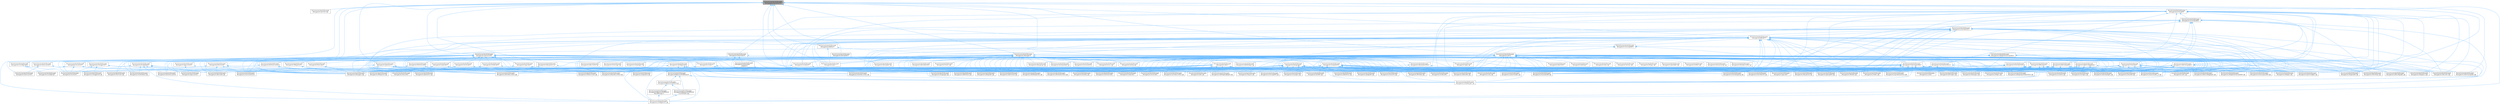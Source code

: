 digraph "/home/runner/work/doxygen/doxygen/src/containers.h"
{
 // INTERACTIVE_SVG=YES
 // LATEX_PDF_SIZE
  bgcolor="transparent";
  edge [fontname=Helvetica,fontsize=10,labelfontname=Helvetica,labelfontsize=10];
  node [fontname=Helvetica,fontsize=10,shape=box,height=0.2,width=0.4];
  Node1 [id="Node000001",label="/home/runner/work/doxygen\l/doxygen/src/containers.h",height=0.2,width=0.4,color="gray40", fillcolor="grey60", style="filled", fontcolor="black",tooltip=" "];
  Node1 -> Node2 [id="edge1_Node000001_Node000002",dir="back",color="steelblue1",style="solid",tooltip=" "];
  Node2 [id="Node000002",label="/home/runner/work/doxygen\l/doxygen/src/anchor.cpp",height=0.2,width=0.4,color="grey40", fillcolor="white", style="filled",URL="$dd/dd7/anchor_8cpp.html",tooltip=" "];
  Node1 -> Node3 [id="edge2_Node000001_Node000003",dir="back",color="steelblue1",style="solid",tooltip=" "];
  Node3 [id="Node000003",label="/home/runner/work/doxygen\l/doxygen/src/clangparser.h",height=0.2,width=0.4,color="grey40", fillcolor="white", style="filled",URL="$d5/df7/clangparser_8h.html",tooltip=" "];
  Node3 -> Node4 [id="edge3_Node000003_Node000004",dir="back",color="steelblue1",style="solid",tooltip=" "];
  Node4 [id="Node000004",label="/home/runner/work/doxygen\l/doxygen/src/clangparser.cpp",height=0.2,width=0.4,color="grey40", fillcolor="white", style="filled",URL="$da/dce/clangparser_8cpp.html",tooltip=" "];
  Node3 -> Node5 [id="edge4_Node000003_Node000005",dir="back",color="steelblue1",style="solid",tooltip=" "];
  Node5 [id="Node000005",label="/home/runner/work/doxygen\l/doxygen/src/doxygen.cpp",height=0.2,width=0.4,color="grey40", fillcolor="white", style="filled",URL="$dc/d98/doxygen_8cpp.html",tooltip=" "];
  Node3 -> Node6 [id="edge5_Node000003_Node000006",dir="back",color="steelblue1",style="solid",tooltip=" "];
  Node6 [id="Node000006",label="/home/runner/work/doxygen\l/doxygen/src/filedef.cpp",height=0.2,width=0.4,color="grey40", fillcolor="white", style="filled",URL="$d6/ddc/filedef_8cpp.html",tooltip=" "];
  Node3 -> Node7 [id="edge6_Node000003_Node000007",dir="back",color="steelblue1",style="solid",tooltip=" "];
  Node7 [id="Node000007",label="/home/runner/work/doxygen\l/doxygen/src/scanner.l",height=0.2,width=0.4,color="grey40", fillcolor="white", style="filled",URL="$da/d11/scanner_8l.html",tooltip=" "];
  Node1 -> Node8 [id="edge7_Node000001_Node000008",dir="back",color="steelblue1",style="solid",tooltip=" "];
  Node8 [id="Node000008",label="/home/runner/work/doxygen\l/doxygen/src/classdef.h",height=0.2,width=0.4,color="grey40", fillcolor="white", style="filled",URL="$d1/da6/classdef_8h.html",tooltip=" "];
  Node8 -> Node9 [id="edge8_Node000008_Node000009",dir="back",color="steelblue1",style="solid",tooltip=" "];
  Node9 [id="Node000009",label="/home/runner/work/doxygen\l/doxygen/src/classdef.cpp",height=0.2,width=0.4,color="grey40", fillcolor="white", style="filled",URL="$de/d89/classdef_8cpp.html",tooltip=" "];
  Node8 -> Node10 [id="edge9_Node000008_Node000010",dir="back",color="steelblue1",style="solid",tooltip=" "];
  Node10 [id="Node000010",label="/home/runner/work/doxygen\l/doxygen/src/classlist.h",height=0.2,width=0.4,color="grey40", fillcolor="white", style="filled",URL="$d2/df8/classlist_8h.html",tooltip=" "];
  Node10 -> Node9 [id="edge10_Node000010_Node000009",dir="back",color="steelblue1",style="solid",tooltip=" "];
  Node10 -> Node11 [id="edge11_Node000010_Node000011",dir="back",color="steelblue1",style="solid",tooltip=" "];
  Node11 [id="Node000011",label="/home/runner/work/doxygen\l/doxygen/src/classlist.cpp",height=0.2,width=0.4,color="grey40", fillcolor="white", style="filled",URL="$d6/d10/classlist_8cpp.html",tooltip=" "];
  Node10 -> Node12 [id="edge12_Node000010_Node000012",dir="back",color="steelblue1",style="solid",tooltip=" "];
  Node12 [id="Node000012",label="/home/runner/work/doxygen\l/doxygen/src/code.l",height=0.2,width=0.4,color="grey40", fillcolor="white", style="filled",URL="$da/d1f/code_8l.html",tooltip=" "];
  Node10 -> Node13 [id="edge13_Node000010_Node000013",dir="back",color="steelblue1",style="solid",tooltip=" "];
  Node13 [id="Node000013",label="/home/runner/work/doxygen\l/doxygen/src/context.cpp",height=0.2,width=0.4,color="grey40", fillcolor="white", style="filled",URL="$db/d12/context_8cpp.html",tooltip=" "];
  Node10 -> Node14 [id="edge14_Node000010_Node000014",dir="back",color="steelblue1",style="solid",tooltip=" "];
  Node14 [id="Node000014",label="/home/runner/work/doxygen\l/doxygen/src/defgen.cpp",height=0.2,width=0.4,color="grey40", fillcolor="white", style="filled",URL="$d3/d17/defgen_8cpp.html",tooltip=" "];
  Node10 -> Node15 [id="edge15_Node000010_Node000015",dir="back",color="steelblue1",style="solid",tooltip=" "];
  Node15 [id="Node000015",label="/home/runner/work/doxygen\l/doxygen/src/diagram.cpp",height=0.2,width=0.4,color="grey40", fillcolor="white", style="filled",URL="$da/d0d/diagram_8cpp.html",tooltip=" "];
  Node10 -> Node16 [id="edge16_Node000010_Node000016",dir="back",color="steelblue1",style="solid",tooltip=" "];
  Node16 [id="Node000016",label="/home/runner/work/doxygen\l/doxygen/src/docbookgen.cpp",height=0.2,width=0.4,color="grey40", fillcolor="white", style="filled",URL="$d8/d29/docbookgen_8cpp.html",tooltip=" "];
  Node10 -> Node17 [id="edge17_Node000010_Node000017",dir="back",color="steelblue1",style="solid",tooltip=" "];
  Node17 [id="Node000017",label="/home/runner/work/doxygen\l/doxygen/src/docparser.cpp",height=0.2,width=0.4,color="grey40", fillcolor="white", style="filled",URL="$da/d17/docparser_8cpp.html",tooltip=" "];
  Node10 -> Node18 [id="edge18_Node000010_Node000018",dir="back",color="steelblue1",style="solid",tooltip=" "];
  Node18 [id="Node000018",label="/home/runner/work/doxygen\l/doxygen/src/dotgfxhierarchytable.cpp",height=0.2,width=0.4,color="grey40", fillcolor="white", style="filled",URL="$d4/d09/dotgfxhierarchytable_8cpp.html",tooltip=" "];
  Node10 -> Node19 [id="edge19_Node000010_Node000019",dir="back",color="steelblue1",style="solid",tooltip=" "];
  Node19 [id="Node000019",label="/home/runner/work/doxygen\l/doxygen/src/dotgroupcollaboration.cpp",height=0.2,width=0.4,color="grey40", fillcolor="white", style="filled",URL="$d1/d86/dotgroupcollaboration_8cpp.html",tooltip=" "];
  Node10 -> Node5 [id="edge20_Node000010_Node000005",dir="back",color="steelblue1",style="solid",tooltip=" "];
  Node10 -> Node6 [id="edge21_Node000010_Node000006",dir="back",color="steelblue1",style="solid",tooltip=" "];
  Node10 -> Node20 [id="edge22_Node000010_Node000020",dir="back",color="steelblue1",style="solid",tooltip=" "];
  Node20 [id="Node000020",label="/home/runner/work/doxygen\l/doxygen/src/fortrancode.l",height=0.2,width=0.4,color="grey40", fillcolor="white", style="filled",URL="$d9/d5b/fortrancode_8l.html",tooltip=" "];
  Node10 -> Node21 [id="edge23_Node000010_Node000021",dir="back",color="steelblue1",style="solid",tooltip=" "];
  Node21 [id="Node000021",label="/home/runner/work/doxygen\l/doxygen/src/groupdef.cpp",height=0.2,width=0.4,color="grey40", fillcolor="white", style="filled",URL="$d6/d42/groupdef_8cpp.html",tooltip=" "];
  Node10 -> Node22 [id="edge24_Node000010_Node000022",dir="back",color="steelblue1",style="solid",tooltip=" "];
  Node22 [id="Node000022",label="/home/runner/work/doxygen\l/doxygen/src/index.cpp",height=0.2,width=0.4,color="grey40", fillcolor="white", style="filled",URL="$db/d14/index_8cpp.html",tooltip="This file contains functions for the various index pages."];
  Node10 -> Node23 [id="edge25_Node000010_Node000023",dir="back",color="steelblue1",style="solid",tooltip=" "];
  Node23 [id="Node000023",label="/home/runner/work/doxygen\l/doxygen/src/latexgen.cpp",height=0.2,width=0.4,color="grey40", fillcolor="white", style="filled",URL="$d4/d42/latexgen_8cpp.html",tooltip=" "];
  Node10 -> Node24 [id="edge26_Node000010_Node000024",dir="back",color="steelblue1",style="solid",tooltip=" "];
  Node24 [id="Node000024",label="/home/runner/work/doxygen\l/doxygen/src/namespacedef.cpp",height=0.2,width=0.4,color="grey40", fillcolor="white", style="filled",URL="$d7/d1c/namespacedef_8cpp.html",tooltip=" "];
  Node10 -> Node25 [id="edge27_Node000010_Node000025",dir="back",color="steelblue1",style="solid",tooltip=" "];
  Node25 [id="Node000025",label="/home/runner/work/doxygen\l/doxygen/src/perlmodgen.cpp",height=0.2,width=0.4,color="grey40", fillcolor="white", style="filled",URL="$de/dd0/perlmodgen_8cpp.html",tooltip=" "];
  Node10 -> Node26 [id="edge28_Node000010_Node000026",dir="back",color="steelblue1",style="solid",tooltip=" "];
  Node26 [id="Node000026",label="/home/runner/work/doxygen\l/doxygen/src/pycode.l",height=0.2,width=0.4,color="grey40", fillcolor="white", style="filled",URL="$d3/ded/pycode_8l.html",tooltip=" "];
  Node10 -> Node27 [id="edge29_Node000010_Node000027",dir="back",color="steelblue1",style="solid",tooltip=" "];
  Node27 [id="Node000027",label="/home/runner/work/doxygen\l/doxygen/src/rtfgen.cpp",height=0.2,width=0.4,color="grey40", fillcolor="white", style="filled",URL="$d0/d9c/rtfgen_8cpp.html",tooltip=" "];
  Node10 -> Node28 [id="edge30_Node000010_Node000028",dir="back",color="steelblue1",style="solid",tooltip=" "];
  Node28 [id="Node000028",label="/home/runner/work/doxygen\l/doxygen/src/searchindex_js.cpp",height=0.2,width=0.4,color="grey40", fillcolor="white", style="filled",URL="$d9/d2f/searchindex__js_8cpp.html",tooltip=" "];
  Node10 -> Node29 [id="edge31_Node000010_Node000029",dir="back",color="steelblue1",style="solid",tooltip=" "];
  Node29 [id="Node000029",label="/home/runner/work/doxygen\l/doxygen/src/util.cpp",height=0.2,width=0.4,color="grey40", fillcolor="white", style="filled",URL="$df/d2d/util_8cpp.html",tooltip=" "];
  Node10 -> Node30 [id="edge32_Node000010_Node000030",dir="back",color="steelblue1",style="solid",tooltip=" "];
  Node30 [id="Node000030",label="/home/runner/work/doxygen\l/doxygen/src/vhdldocgen.cpp",height=0.2,width=0.4,color="grey40", fillcolor="white", style="filled",URL="$de/dea/vhdldocgen_8cpp.html",tooltip=" "];
  Node10 -> Node31 [id="edge33_Node000010_Node000031",dir="back",color="steelblue1",style="solid",tooltip=" "];
  Node31 [id="Node000031",label="/home/runner/work/doxygen\l/doxygen/src/xmlgen.cpp",height=0.2,width=0.4,color="grey40", fillcolor="white", style="filled",URL="$d0/dc3/xmlgen_8cpp.html",tooltip=" "];
  Node8 -> Node32 [id="edge34_Node000008_Node000032",dir="back",color="steelblue1",style="solid",tooltip=" "];
  Node32 [id="Node000032",label="/home/runner/work/doxygen\l/doxygen/src/context.h",height=0.2,width=0.4,color="grey40", fillcolor="white", style="filled",URL="$dc/d1e/context_8h.html",tooltip=" "];
  Node32 -> Node13 [id="edge35_Node000032_Node000013",dir="back",color="steelblue1",style="solid",tooltip=" "];
  Node32 -> Node5 [id="edge36_Node000032_Node000005",dir="back",color="steelblue1",style="solid",tooltip=" "];
  Node8 -> Node15 [id="edge37_Node000008_Node000015",dir="back",color="steelblue1",style="solid",tooltip=" "];
  Node8 -> Node16 [id="edge38_Node000008_Node000016",dir="back",color="steelblue1",style="solid",tooltip=" "];
  Node8 -> Node33 [id="edge39_Node000008_Node000033",dir="back",color="steelblue1",style="solid",tooltip=" "];
  Node33 [id="Node000033",label="/home/runner/work/doxygen\l/doxygen/src/docsets.cpp",height=0.2,width=0.4,color="grey40", fillcolor="white", style="filled",URL="$d7/d8f/docsets_8cpp.html",tooltip=" "];
  Node8 -> Node34 [id="edge40_Node000008_Node000034",dir="back",color="steelblue1",style="solid",tooltip=" "];
  Node34 [id="Node000034",label="/home/runner/work/doxygen\l/doxygen/src/dotclassgraph.h",height=0.2,width=0.4,color="grey40", fillcolor="white", style="filled",URL="$d5/d04/dotclassgraph_8h.html",tooltip=" "];
  Node34 -> Node9 [id="edge41_Node000034_Node000009",dir="back",color="steelblue1",style="solid",tooltip=" "];
  Node34 -> Node13 [id="edge42_Node000034_Node000013",dir="back",color="steelblue1",style="solid",tooltip=" "];
  Node34 -> Node14 [id="edge43_Node000034_Node000014",dir="back",color="steelblue1",style="solid",tooltip=" "];
  Node34 -> Node16 [id="edge44_Node000034_Node000016",dir="back",color="steelblue1",style="solid",tooltip=" "];
  Node34 -> Node35 [id="edge45_Node000034_Node000035",dir="back",color="steelblue1",style="solid",tooltip=" "];
  Node35 [id="Node000035",label="/home/runner/work/doxygen\l/doxygen/src/dotclassgraph.cpp",height=0.2,width=0.4,color="grey40", fillcolor="white", style="filled",URL="$d4/dcd/dotclassgraph_8cpp.html",tooltip=" "];
  Node34 -> Node36 [id="edge46_Node000034_Node000036",dir="back",color="steelblue1",style="solid",tooltip=" "];
  Node36 [id="Node000036",label="/home/runner/work/doxygen\l/doxygen/src/htmlgen.cpp",height=0.2,width=0.4,color="grey40", fillcolor="white", style="filled",URL="$d8/d6e/htmlgen_8cpp.html",tooltip=" "];
  Node34 -> Node23 [id="edge47_Node000034_Node000023",dir="back",color="steelblue1",style="solid",tooltip=" "];
  Node34 -> Node27 [id="edge48_Node000034_Node000027",dir="back",color="steelblue1",style="solid",tooltip=" "];
  Node34 -> Node31 [id="edge49_Node000034_Node000031",dir="back",color="steelblue1",style="solid",tooltip=" "];
  Node8 -> Node37 [id="edge50_Node000008_Node000037",dir="back",color="steelblue1",style="solid",tooltip=" "];
  Node37 [id="Node000037",label="/home/runner/work/doxygen\l/doxygen/src/dotgfxhierarchytable.h",height=0.2,width=0.4,color="grey40", fillcolor="white", style="filled",URL="$d2/de7/dotgfxhierarchytable_8h.html",tooltip=" "];
  Node37 -> Node13 [id="edge51_Node000037_Node000013",dir="back",color="steelblue1",style="solid",tooltip=" "];
  Node37 -> Node32 [id="edge52_Node000037_Node000032",dir="back",color="steelblue1",style="solid",tooltip=" "];
  Node37 -> Node18 [id="edge53_Node000037_Node000018",dir="back",color="steelblue1",style="solid",tooltip=" "];
  Node37 -> Node36 [id="edge54_Node000037_Node000036",dir="back",color="steelblue1",style="solid",tooltip=" "];
  Node37 -> Node22 [id="edge55_Node000037_Node000022",dir="back",color="steelblue1",style="solid",tooltip=" "];
  Node8 -> Node38 [id="edge56_Node000008_Node000038",dir="back",color="steelblue1",style="solid",tooltip=" "];
  Node38 [id="Node000038",label="/home/runner/work/doxygen\l/doxygen/src/dotnode.cpp",height=0.2,width=0.4,color="grey40", fillcolor="white", style="filled",URL="$df/d58/dotnode_8cpp.html",tooltip=" "];
  Node8 -> Node6 [id="edge57_Node000008_Node000006",dir="back",color="steelblue1",style="solid",tooltip=" "];
  Node8 -> Node39 [id="edge58_Node000008_Node000039",dir="back",color="steelblue1",style="solid",tooltip=" "];
  Node39 [id="Node000039",label="/home/runner/work/doxygen\l/doxygen/src/ftvhelp.cpp",height=0.2,width=0.4,color="grey40", fillcolor="white", style="filled",URL="$db/d41/ftvhelp_8cpp.html",tooltip=" "];
  Node8 -> Node21 [id="edge59_Node000008_Node000021",dir="back",color="steelblue1",style="solid",tooltip=" "];
  Node8 -> Node40 [id="edge60_Node000008_Node000040",dir="back",color="steelblue1",style="solid",tooltip=" "];
  Node40 [id="Node000040",label="/home/runner/work/doxygen\l/doxygen/src/memberdef.h",height=0.2,width=0.4,color="grey40", fillcolor="white", style="filled",URL="$d4/d46/memberdef_8h.html",tooltip=" "];
  Node40 -> Node16 [id="edge61_Node000040_Node000016",dir="back",color="steelblue1",style="solid",tooltip=" "];
  Node40 -> Node33 [id="edge62_Node000040_Node000033",dir="back",color="steelblue1",style="solid",tooltip=" "];
  Node40 -> Node41 [id="edge63_Node000040_Node000041",dir="back",color="steelblue1",style="solid",tooltip=" "];
  Node41 [id="Node000041",label="/home/runner/work/doxygen\l/doxygen/src/dotcallgraph.h",height=0.2,width=0.4,color="grey40", fillcolor="white", style="filled",URL="$dc/dcf/dotcallgraph_8h.html",tooltip=" "];
  Node41 -> Node13 [id="edge64_Node000041_Node000013",dir="back",color="steelblue1",style="solid",tooltip=" "];
  Node41 -> Node16 [id="edge65_Node000041_Node000016",dir="back",color="steelblue1",style="solid",tooltip=" "];
  Node41 -> Node42 [id="edge66_Node000041_Node000042",dir="back",color="steelblue1",style="solid",tooltip=" "];
  Node42 [id="Node000042",label="/home/runner/work/doxygen\l/doxygen/src/dotcallgraph.cpp",height=0.2,width=0.4,color="grey40", fillcolor="white", style="filled",URL="$d4/dd5/dotcallgraph_8cpp.html",tooltip=" "];
  Node41 -> Node36 [id="edge67_Node000041_Node000036",dir="back",color="steelblue1",style="solid",tooltip=" "];
  Node41 -> Node23 [id="edge68_Node000041_Node000023",dir="back",color="steelblue1",style="solid",tooltip=" "];
  Node41 -> Node43 [id="edge69_Node000041_Node000043",dir="back",color="steelblue1",style="solid",tooltip=" "];
  Node43 [id="Node000043",label="/home/runner/work/doxygen\l/doxygen/src/memberdef.cpp",height=0.2,width=0.4,color="grey40", fillcolor="white", style="filled",URL="$d0/d72/memberdef_8cpp.html",tooltip=" "];
  Node41 -> Node27 [id="edge70_Node000041_Node000027",dir="back",color="steelblue1",style="solid",tooltip=" "];
  Node40 -> Node6 [id="edge71_Node000040_Node000006",dir="back",color="steelblue1",style="solid",tooltip=" "];
  Node40 -> Node44 [id="edge72_Node000040_Node000044",dir="back",color="steelblue1",style="solid",tooltip=" "];
  Node44 [id="Node000044",label="/home/runner/work/doxygen\l/doxygen/src/htmldocvisitor.cpp",height=0.2,width=0.4,color="grey40", fillcolor="white", style="filled",URL="$da/db0/htmldocvisitor_8cpp.html",tooltip=" "];
  Node40 -> Node45 [id="edge73_Node000040_Node000045",dir="back",color="steelblue1",style="solid",tooltip=" "];
  Node45 [id="Node000045",label="/home/runner/work/doxygen\l/doxygen/src/htmlhelp.cpp",height=0.2,width=0.4,color="grey40", fillcolor="white", style="filled",URL="$d3/d4b/htmlhelp_8cpp.html",tooltip=" "];
  Node40 -> Node43 [id="edge74_Node000040_Node000043",dir="back",color="steelblue1",style="solid",tooltip=" "];
  Node40 -> Node46 [id="edge75_Node000040_Node000046",dir="back",color="steelblue1",style="solid",tooltip=" "];
  Node46 [id="Node000046",label="/home/runner/work/doxygen\l/doxygen/src/memberlist.h",height=0.2,width=0.4,color="grey40", fillcolor="white", style="filled",URL="$dd/d78/memberlist_8h.html",tooltip=" "];
  Node46 -> Node9 [id="edge76_Node000046_Node000009",dir="back",color="steelblue1",style="solid",tooltip=" "];
  Node46 -> Node32 [id="edge77_Node000046_Node000032",dir="back",color="steelblue1",style="solid",tooltip=" "];
  Node46 -> Node14 [id="edge78_Node000046_Node000014",dir="back",color="steelblue1",style="solid",tooltip=" "];
  Node46 -> Node47 [id="edge79_Node000046_Node000047",dir="back",color="steelblue1",style="solid",tooltip=" "];
  Node47 [id="Node000047",label="/home/runner/work/doxygen\l/doxygen/src/definition.cpp",height=0.2,width=0.4,color="grey40", fillcolor="white", style="filled",URL="$d3/dea/definition_8cpp.html",tooltip=" "];
  Node46 -> Node16 [id="edge80_Node000046_Node000016",dir="back",color="steelblue1",style="solid",tooltip=" "];
  Node46 -> Node42 [id="edge81_Node000046_Node000042",dir="back",color="steelblue1",style="solid",tooltip=" "];
  Node46 -> Node38 [id="edge82_Node000046_Node000038",dir="back",color="steelblue1",style="solid",tooltip=" "];
  Node46 -> Node5 [id="edge83_Node000046_Node000005",dir="back",color="steelblue1",style="solid",tooltip=" "];
  Node46 -> Node48 [id="edge84_Node000046_Node000048",dir="back",color="steelblue1",style="solid",tooltip=" "];
  Node48 [id="Node000048",label="/home/runner/work/doxygen\l/doxygen/src/doxygen.h",height=0.2,width=0.4,color="grey40", fillcolor="white", style="filled",URL="$d1/da1/doxygen_8h.html",tooltip=" "];
  Node48 -> Node9 [id="edge85_Node000048_Node000009",dir="back",color="steelblue1",style="solid",tooltip=" "];
  Node48 -> Node11 [id="edge86_Node000048_Node000011",dir="back",color="steelblue1",style="solid",tooltip=" "];
  Node48 -> Node12 [id="edge87_Node000048_Node000012",dir="back",color="steelblue1",style="solid",tooltip=" "];
  Node48 -> Node49 [id="edge88_Node000048_Node000049",dir="back",color="steelblue1",style="solid",tooltip=" "];
  Node49 [id="Node000049",label="/home/runner/work/doxygen\l/doxygen/src/commentcnv.l",height=0.2,width=0.4,color="grey40", fillcolor="white", style="filled",URL="$d0/d47/commentcnv_8l.html",tooltip=" "];
  Node48 -> Node50 [id="edge89_Node000048_Node000050",dir="back",color="steelblue1",style="solid",tooltip=" "];
  Node50 [id="Node000050",label="/home/runner/work/doxygen\l/doxygen/src/commentscan.l",height=0.2,width=0.4,color="grey40", fillcolor="white", style="filled",URL="$d7/d5f/commentscan_8l.html",tooltip=" "];
  Node48 -> Node51 [id="edge90_Node000048_Node000051",dir="back",color="steelblue1",style="solid",tooltip=" "];
  Node51 [id="Node000051",label="/home/runner/work/doxygen\l/doxygen/src/conceptdef.cpp",height=0.2,width=0.4,color="grey40", fillcolor="white", style="filled",URL="$d8/d0a/conceptdef_8cpp.html",tooltip=" "];
  Node48 -> Node13 [id="edge91_Node000048_Node000013",dir="back",color="steelblue1",style="solid",tooltip=" "];
  Node48 -> Node14 [id="edge92_Node000048_Node000014",dir="back",color="steelblue1",style="solid",tooltip=" "];
  Node48 -> Node47 [id="edge93_Node000048_Node000047",dir="back",color="steelblue1",style="solid",tooltip=" "];
  Node48 -> Node15 [id="edge94_Node000048_Node000015",dir="back",color="steelblue1",style="solid",tooltip=" "];
  Node48 -> Node52 [id="edge95_Node000048_Node000052",dir="back",color="steelblue1",style="solid",tooltip=" "];
  Node52 [id="Node000052",label="/home/runner/work/doxygen\l/doxygen/src/dirdef.cpp",height=0.2,width=0.4,color="grey40", fillcolor="white", style="filled",URL="$d8/d52/dirdef_8cpp.html",tooltip=" "];
  Node48 -> Node16 [id="edge96_Node000048_Node000016",dir="back",color="steelblue1",style="solid",tooltip=" "];
  Node48 -> Node53 [id="edge97_Node000048_Node000053",dir="back",color="steelblue1",style="solid",tooltip=" "];
  Node53 [id="Node000053",label="/home/runner/work/doxygen\l/doxygen/src/docbookvisitor.cpp",height=0.2,width=0.4,color="grey40", fillcolor="white", style="filled",URL="$dc/d05/docbookvisitor_8cpp.html",tooltip=" "];
  Node48 -> Node54 [id="edge98_Node000048_Node000054",dir="back",color="steelblue1",style="solid",tooltip=" "];
  Node54 [id="Node000054",label="/home/runner/work/doxygen\l/doxygen/src/docgroup.cpp",height=0.2,width=0.4,color="grey40", fillcolor="white", style="filled",URL="$d3/d36/docgroup_8cpp.html",tooltip=" "];
  Node48 -> Node55 [id="edge99_Node000048_Node000055",dir="back",color="steelblue1",style="solid",tooltip=" "];
  Node55 [id="Node000055",label="/home/runner/work/doxygen\l/doxygen/src/docnode.cpp",height=0.2,width=0.4,color="grey40", fillcolor="white", style="filled",URL="$d0/d2b/docnode_8cpp.html",tooltip=" "];
  Node48 -> Node17 [id="edge100_Node000048_Node000017",dir="back",color="steelblue1",style="solid",tooltip=" "];
  Node48 -> Node33 [id="edge101_Node000048_Node000033",dir="back",color="steelblue1",style="solid",tooltip=" "];
  Node48 -> Node56 [id="edge102_Node000048_Node000056",dir="back",color="steelblue1",style="solid",tooltip=" "];
  Node56 [id="Node000056",label="/home/runner/work/doxygen\l/doxygen/src/doctokenizer.l",height=0.2,width=0.4,color="grey40", fillcolor="white", style="filled",URL="$d1/d39/doctokenizer_8l.html",tooltip=" "];
  Node48 -> Node57 [id="edge103_Node000048_Node000057",dir="back",color="steelblue1",style="solid",tooltip=" "];
  Node57 [id="Node000057",label="/home/runner/work/doxygen\l/doxygen/src/docvisitor.cpp",height=0.2,width=0.4,color="grey40", fillcolor="white", style="filled",URL="$da/d39/docvisitor_8cpp.html",tooltip=" "];
  Node48 -> Node58 [id="edge104_Node000048_Node000058",dir="back",color="steelblue1",style="solid",tooltip=" "];
  Node58 [id="Node000058",label="/home/runner/work/doxygen\l/doxygen/src/dot.cpp",height=0.2,width=0.4,color="grey40", fillcolor="white", style="filled",URL="$de/daa/dot_8cpp.html",tooltip=" "];
  Node48 -> Node59 [id="edge105_Node000048_Node000059",dir="back",color="steelblue1",style="solid",tooltip=" "];
  Node59 [id="Node000059",label="/home/runner/work/doxygen\l/doxygen/src/dot.h",height=0.2,width=0.4,color="grey40", fillcolor="white", style="filled",URL="$d6/d4a/dot_8h.html",tooltip=" "];
  Node59 -> Node9 [id="edge106_Node000059_Node000009",dir="back",color="steelblue1",style="solid",tooltip=" "];
  Node59 -> Node13 [id="edge107_Node000059_Node000013",dir="back",color="steelblue1",style="solid",tooltip=" "];
  Node59 -> Node14 [id="edge108_Node000059_Node000014",dir="back",color="steelblue1",style="solid",tooltip=" "];
  Node59 -> Node52 [id="edge109_Node000059_Node000052",dir="back",color="steelblue1",style="solid",tooltip=" "];
  Node59 -> Node16 [id="edge110_Node000059_Node000016",dir="back",color="steelblue1",style="solid",tooltip=" "];
  Node59 -> Node53 [id="edge111_Node000059_Node000053",dir="back",color="steelblue1",style="solid",tooltip=" "];
  Node59 -> Node58 [id="edge112_Node000059_Node000058",dir="back",color="steelblue1",style="solid",tooltip=" "];
  Node59 -> Node60 [id="edge113_Node000059_Node000060",dir="back",color="steelblue1",style="solid",tooltip=" "];
  Node60 [id="Node000060",label="/home/runner/work/doxygen\l/doxygen/src/dotfilepatcher.cpp",height=0.2,width=0.4,color="grey40", fillcolor="white", style="filled",URL="$d9/d92/dotfilepatcher_8cpp.html",tooltip=" "];
  Node59 -> Node61 [id="edge114_Node000059_Node000061",dir="back",color="steelblue1",style="solid",tooltip=" "];
  Node61 [id="Node000061",label="/home/runner/work/doxygen\l/doxygen/src/dotgraph.cpp",height=0.2,width=0.4,color="grey40", fillcolor="white", style="filled",URL="$de/d45/dotgraph_8cpp.html",tooltip=" "];
  Node59 -> Node62 [id="edge115_Node000059_Node000062",dir="back",color="steelblue1",style="solid",tooltip=" "];
  Node62 [id="Node000062",label="/home/runner/work/doxygen\l/doxygen/src/dotlegendgraph.cpp",height=0.2,width=0.4,color="grey40", fillcolor="white", style="filled",URL="$d4/d33/dotlegendgraph_8cpp.html",tooltip=" "];
  Node59 -> Node63 [id="edge116_Node000059_Node000063",dir="back",color="steelblue1",style="solid",tooltip=" "];
  Node63 [id="Node000063",label="/home/runner/work/doxygen\l/doxygen/src/dotrunner.cpp",height=0.2,width=0.4,color="grey40", fillcolor="white", style="filled",URL="$d1/dfe/dotrunner_8cpp.html",tooltip=" "];
  Node59 -> Node5 [id="edge117_Node000059_Node000005",dir="back",color="steelblue1",style="solid",tooltip=" "];
  Node59 -> Node6 [id="edge118_Node000059_Node000006",dir="back",color="steelblue1",style="solid",tooltip=" "];
  Node59 -> Node21 [id="edge119_Node000059_Node000021",dir="back",color="steelblue1",style="solid",tooltip=" "];
  Node59 -> Node44 [id="edge120_Node000059_Node000044",dir="back",color="steelblue1",style="solid",tooltip=" "];
  Node59 -> Node36 [id="edge121_Node000059_Node000036",dir="back",color="steelblue1",style="solid",tooltip=" "];
  Node59 -> Node22 [id="edge122_Node000059_Node000022",dir="back",color="steelblue1",style="solid",tooltip=" "];
  Node59 -> Node64 [id="edge123_Node000059_Node000064",dir="back",color="steelblue1",style="solid",tooltip=" "];
  Node64 [id="Node000064",label="/home/runner/work/doxygen\l/doxygen/src/latexdocvisitor.cpp",height=0.2,width=0.4,color="grey40", fillcolor="white", style="filled",URL="$d1/d4e/latexdocvisitor_8cpp.html",tooltip=" "];
  Node59 -> Node23 [id="edge124_Node000059_Node000023",dir="back",color="steelblue1",style="solid",tooltip=" "];
  Node59 -> Node65 [id="edge125_Node000059_Node000065",dir="back",color="steelblue1",style="solid",tooltip=" "];
  Node65 [id="Node000065",label="/home/runner/work/doxygen\l/doxygen/src/mandocvisitor.cpp",height=0.2,width=0.4,color="grey40", fillcolor="white", style="filled",URL="$d8/dde/mandocvisitor_8cpp.html",tooltip=" "];
  Node59 -> Node43 [id="edge126_Node000059_Node000043",dir="back",color="steelblue1",style="solid",tooltip=" "];
  Node59 -> Node66 [id="edge127_Node000059_Node000066",dir="back",color="steelblue1",style="solid",tooltip=" "];
  Node66 [id="Node000066",label="/home/runner/work/doxygen\l/doxygen/src/rtfdocvisitor.cpp",height=0.2,width=0.4,color="grey40", fillcolor="white", style="filled",URL="$de/d9a/rtfdocvisitor_8cpp.html",tooltip=" "];
  Node59 -> Node27 [id="edge128_Node000059_Node000027",dir="back",color="steelblue1",style="solid",tooltip=" "];
  Node59 -> Node67 [id="edge129_Node000059_Node000067",dir="back",color="steelblue1",style="solid",tooltip=" "];
  Node67 [id="Node000067",label="/home/runner/work/doxygen\l/doxygen/src/xmldocvisitor.cpp",height=0.2,width=0.4,color="grey40", fillcolor="white", style="filled",URL="$dd/db6/xmldocvisitor_8cpp.html",tooltip=" "];
  Node59 -> Node31 [id="edge130_Node000059_Node000031",dir="back",color="steelblue1",style="solid",tooltip=" "];
  Node48 -> Node68 [id="edge131_Node000048_Node000068",dir="back",color="steelblue1",style="solid",tooltip=" "];
  Node68 [id="Node000068",label="/home/runner/work/doxygen\l/doxygen/src/dotdirdeps.cpp",height=0.2,width=0.4,color="grey40", fillcolor="white", style="filled",URL="$da/d45/dotdirdeps_8cpp.html",tooltip=" "];
  Node48 -> Node60 [id="edge132_Node000048_Node000060",dir="back",color="steelblue1",style="solid",tooltip=" "];
  Node48 -> Node18 [id="edge133_Node000048_Node000018",dir="back",color="steelblue1",style="solid",tooltip=" "];
  Node48 -> Node61 [id="edge134_Node000048_Node000061",dir="back",color="steelblue1",style="solid",tooltip=" "];
  Node48 -> Node19 [id="edge135_Node000048_Node000019",dir="back",color="steelblue1",style="solid",tooltip=" "];
  Node48 -> Node62 [id="edge136_Node000048_Node000062",dir="back",color="steelblue1",style="solid",tooltip=" "];
  Node48 -> Node38 [id="edge137_Node000048_Node000038",dir="back",color="steelblue1",style="solid",tooltip=" "];
  Node48 -> Node63 [id="edge138_Node000048_Node000063",dir="back",color="steelblue1",style="solid",tooltip=" "];
  Node48 -> Node5 [id="edge139_Node000048_Node000005",dir="back",color="steelblue1",style="solid",tooltip=" "];
  Node48 -> Node69 [id="edge140_Node000048_Node000069",dir="back",color="steelblue1",style="solid",tooltip=" "];
  Node69 [id="Node000069",label="/home/runner/work/doxygen\l/doxygen/src/eclipsehelp.cpp",height=0.2,width=0.4,color="grey40", fillcolor="white", style="filled",URL="$d8/d56/eclipsehelp_8cpp.html",tooltip=" "];
  Node48 -> Node70 [id="edge141_Node000048_Node000070",dir="back",color="steelblue1",style="solid",tooltip=" "];
  Node70 [id="Node000070",label="/home/runner/work/doxygen\l/doxygen/src/entry.cpp",height=0.2,width=0.4,color="grey40", fillcolor="white", style="filled",URL="$d2/dd2/entry_8cpp.html",tooltip=" "];
  Node48 -> Node6 [id="edge142_Node000048_Node000006",dir="back",color="steelblue1",style="solid",tooltip=" "];
  Node48 -> Node71 [id="edge143_Node000048_Node000071",dir="back",color="steelblue1",style="solid",tooltip=" "];
  Node71 [id="Node000071",label="/home/runner/work/doxygen\l/doxygen/src/formula.cpp",height=0.2,width=0.4,color="grey40", fillcolor="white", style="filled",URL="$d7/d5b/formula_8cpp.html",tooltip=" "];
  Node48 -> Node20 [id="edge144_Node000048_Node000020",dir="back",color="steelblue1",style="solid",tooltip=" "];
  Node48 -> Node72 [id="edge145_Node000048_Node000072",dir="back",color="steelblue1",style="solid",tooltip=" "];
  Node72 [id="Node000072",label="/home/runner/work/doxygen\l/doxygen/src/fortranscanner.l",height=0.2,width=0.4,color="grey40", fillcolor="white", style="filled",URL="$dd/d00/fortranscanner_8l.html",tooltip=" "];
  Node48 -> Node39 [id="edge146_Node000048_Node000039",dir="back",color="steelblue1",style="solid",tooltip=" "];
  Node48 -> Node21 [id="edge147_Node000048_Node000021",dir="back",color="steelblue1",style="solid",tooltip=" "];
  Node48 -> Node44 [id="edge148_Node000048_Node000044",dir="back",color="steelblue1",style="solid",tooltip=" "];
  Node48 -> Node36 [id="edge149_Node000048_Node000036",dir="back",color="steelblue1",style="solid",tooltip=" "];
  Node48 -> Node45 [id="edge150_Node000048_Node000045",dir="back",color="steelblue1",style="solid",tooltip=" "];
  Node48 -> Node22 [id="edge151_Node000048_Node000022",dir="back",color="steelblue1",style="solid",tooltip=" "];
  Node48 -> Node64 [id="edge152_Node000048_Node000064",dir="back",color="steelblue1",style="solid",tooltip=" "];
  Node48 -> Node23 [id="edge153_Node000048_Node000023",dir="back",color="steelblue1",style="solid",tooltip=" "];
  Node48 -> Node73 [id="edge154_Node000048_Node000073",dir="back",color="steelblue1",style="solid",tooltip=" "];
  Node73 [id="Node000073",label="/home/runner/work/doxygen\l/doxygen/src/layout.cpp",height=0.2,width=0.4,color="grey40", fillcolor="white", style="filled",URL="$db/d16/layout_8cpp.html",tooltip=" "];
  Node48 -> Node74 [id="edge155_Node000048_Node000074",dir="back",color="steelblue1",style="solid",tooltip=" "];
  Node74 [id="Node000074",label="/home/runner/work/doxygen\l/doxygen/src/lexcode.l",height=0.2,width=0.4,color="grey40", fillcolor="white", style="filled",URL="$d0/d7e/lexcode_8l.html",tooltip=" "];
  Node48 -> Node75 [id="edge156_Node000048_Node000075",dir="back",color="steelblue1",style="solid",tooltip=" "];
  Node75 [id="Node000075",label="/home/runner/work/doxygen\l/doxygen/src/main.cpp",height=0.2,width=0.4,color="grey40", fillcolor="white", style="filled",URL="$df/d0a/main_8cpp.html",tooltip="main entry point for doxygen"];
  Node48 -> Node65 [id="edge157_Node000048_Node000065",dir="back",color="steelblue1",style="solid",tooltip=" "];
  Node48 -> Node76 [id="edge158_Node000048_Node000076",dir="back",color="steelblue1",style="solid",tooltip=" "];
  Node76 [id="Node000076",label="/home/runner/work/doxygen\l/doxygen/src/mangen.cpp",height=0.2,width=0.4,color="grey40", fillcolor="white", style="filled",URL="$d7/de7/mangen_8cpp.html",tooltip=" "];
  Node48 -> Node77 [id="edge159_Node000048_Node000077",dir="back",color="steelblue1",style="solid",tooltip=" "];
  Node77 [id="Node000077",label="/home/runner/work/doxygen\l/doxygen/src/markdown.cpp",height=0.2,width=0.4,color="grey40", fillcolor="white", style="filled",URL="$de/d04/markdown_8cpp.html",tooltip=" "];
  Node48 -> Node43 [id="edge160_Node000048_Node000043",dir="back",color="steelblue1",style="solid",tooltip=" "];
  Node48 -> Node78 [id="edge161_Node000048_Node000078",dir="back",color="steelblue1",style="solid",tooltip=" "];
  Node78 [id="Node000078",label="/home/runner/work/doxygen\l/doxygen/src/membergroup.cpp",height=0.2,width=0.4,color="grey40", fillcolor="white", style="filled",URL="$d6/d18/membergroup_8cpp.html",tooltip=" "];
  Node48 -> Node79 [id="edge162_Node000048_Node000079",dir="back",color="steelblue1",style="solid",tooltip=" "];
  Node79 [id="Node000079",label="/home/runner/work/doxygen\l/doxygen/src/memberlist.cpp",height=0.2,width=0.4,color="grey40", fillcolor="white", style="filled",URL="$d0/d14/memberlist_8cpp.html",tooltip=" "];
  Node48 -> Node80 [id="edge163_Node000048_Node000080",dir="back",color="steelblue1",style="solid",tooltip=" "];
  Node80 [id="Node000080",label="/home/runner/work/doxygen\l/doxygen/src/message.cpp",height=0.2,width=0.4,color="grey40", fillcolor="white", style="filled",URL="$d8/d6a/message_8cpp.html",tooltip=" "];
  Node48 -> Node81 [id="edge164_Node000048_Node000081",dir="back",color="steelblue1",style="solid",tooltip=" "];
  Node81 [id="Node000081",label="/home/runner/work/doxygen\l/doxygen/src/msc.cpp",height=0.2,width=0.4,color="grey40", fillcolor="white", style="filled",URL="$db/d33/msc_8cpp.html",tooltip=" "];
  Node48 -> Node24 [id="edge165_Node000048_Node000024",dir="back",color="steelblue1",style="solid",tooltip=" "];
  Node48 -> Node82 [id="edge166_Node000048_Node000082",dir="back",color="steelblue1",style="solid",tooltip=" "];
  Node82 [id="Node000082",label="/home/runner/work/doxygen\l/doxygen/src/outputgen.cpp",height=0.2,width=0.4,color="grey40", fillcolor="white", style="filled",URL="$d0/d17/outputgen_8cpp.html",tooltip=" "];
  Node48 -> Node83 [id="edge167_Node000048_Node000083",dir="back",color="steelblue1",style="solid",tooltip=" "];
  Node83 [id="Node000083",label="/home/runner/work/doxygen\l/doxygen/src/outputlist.cpp",height=0.2,width=0.4,color="grey40", fillcolor="white", style="filled",URL="$db/dd8/outputlist_8cpp.html",tooltip=" "];
  Node48 -> Node84 [id="edge168_Node000048_Node000084",dir="back",color="steelblue1",style="solid",tooltip=" "];
  Node84 [id="Node000084",label="/home/runner/work/doxygen\l/doxygen/src/outputlist.h",height=0.2,width=0.4,color="grey40", fillcolor="white", style="filled",URL="$d2/db9/outputlist_8h.html",tooltip=" "];
  Node84 -> Node9 [id="edge169_Node000084_Node000009",dir="back",color="steelblue1",style="solid",tooltip=" "];
  Node84 -> Node11 [id="edge170_Node000084_Node000011",dir="back",color="steelblue1",style="solid",tooltip=" "];
  Node84 -> Node12 [id="edge171_Node000084_Node000012",dir="back",color="steelblue1",style="solid",tooltip=" "];
  Node84 -> Node51 [id="edge172_Node000084_Node000051",dir="back",color="steelblue1",style="solid",tooltip=" "];
  Node84 -> Node13 [id="edge173_Node000084_Node000013",dir="back",color="steelblue1",style="solid",tooltip=" "];
  Node84 -> Node47 [id="edge174_Node000084_Node000047",dir="back",color="steelblue1",style="solid",tooltip=" "];
  Node84 -> Node52 [id="edge175_Node000084_Node000052",dir="back",color="steelblue1",style="solid",tooltip=" "];
  Node84 -> Node16 [id="edge176_Node000084_Node000016",dir="back",color="steelblue1",style="solid",tooltip=" "];
  Node84 -> Node5 [id="edge177_Node000084_Node000005",dir="back",color="steelblue1",style="solid",tooltip=" "];
  Node84 -> Node6 [id="edge178_Node000084_Node000006",dir="back",color="steelblue1",style="solid",tooltip=" "];
  Node84 -> Node85 [id="edge179_Node000084_Node000085",dir="back",color="steelblue1",style="solid",tooltip=" "];
  Node85 [id="Node000085",label="/home/runner/work/doxygen\l/doxygen/src/fileparser.cpp",height=0.2,width=0.4,color="grey40", fillcolor="white", style="filled",URL="$d9/d74/fileparser_8cpp.html",tooltip=" "];
  Node84 -> Node20 [id="edge180_Node000084_Node000020",dir="back",color="steelblue1",style="solid",tooltip=" "];
  Node84 -> Node39 [id="edge181_Node000084_Node000039",dir="back",color="steelblue1",style="solid",tooltip=" "];
  Node84 -> Node21 [id="edge182_Node000084_Node000021",dir="back",color="steelblue1",style="solid",tooltip=" "];
  Node84 -> Node44 [id="edge183_Node000084_Node000044",dir="back",color="steelblue1",style="solid",tooltip=" "];
  Node84 -> Node36 [id="edge184_Node000084_Node000036",dir="back",color="steelblue1",style="solid",tooltip=" "];
  Node84 -> Node22 [id="edge185_Node000084_Node000022",dir="back",color="steelblue1",style="solid",tooltip=" "];
  Node84 -> Node64 [id="edge186_Node000084_Node000064",dir="back",color="steelblue1",style="solid",tooltip=" "];
  Node84 -> Node23 [id="edge187_Node000084_Node000023",dir="back",color="steelblue1",style="solid",tooltip=" "];
  Node84 -> Node74 [id="edge188_Node000084_Node000074",dir="back",color="steelblue1",style="solid",tooltip=" "];
  Node84 -> Node76 [id="edge189_Node000084_Node000076",dir="back",color="steelblue1",style="solid",tooltip=" "];
  Node84 -> Node43 [id="edge190_Node000084_Node000043",dir="back",color="steelblue1",style="solid",tooltip=" "];
  Node84 -> Node78 [id="edge191_Node000084_Node000078",dir="back",color="steelblue1",style="solid",tooltip=" "];
  Node84 -> Node79 [id="edge192_Node000084_Node000079",dir="back",color="steelblue1",style="solid",tooltip=" "];
  Node84 -> Node24 [id="edge193_Node000084_Node000024",dir="back",color="steelblue1",style="solid",tooltip=" "];
  Node84 -> Node83 [id="edge194_Node000084_Node000083",dir="back",color="steelblue1",style="solid",tooltip=" "];
  Node84 -> Node86 [id="edge195_Node000084_Node000086",dir="back",color="steelblue1",style="solid",tooltip=" "];
  Node86 [id="Node000086",label="/home/runner/work/doxygen\l/doxygen/src/pagedef.cpp",height=0.2,width=0.4,color="grey40", fillcolor="white", style="filled",URL="$d9/db4/pagedef_8cpp.html",tooltip=" "];
  Node84 -> Node26 [id="edge196_Node000084_Node000026",dir="back",color="steelblue1",style="solid",tooltip=" "];
  Node84 -> Node27 [id="edge197_Node000084_Node000027",dir="back",color="steelblue1",style="solid",tooltip=" "];
  Node84 -> Node87 [id="edge198_Node000084_Node000087",dir="back",color="steelblue1",style="solid",tooltip=" "];
  Node87 [id="Node000087",label="/home/runner/work/doxygen\l/doxygen/src/sqlcode.l",height=0.2,width=0.4,color="grey40", fillcolor="white", style="filled",URL="$d2/dda/sqlcode_8l.html",tooltip=" "];
  Node84 -> Node88 [id="edge199_Node000084_Node000088",dir="back",color="steelblue1",style="solid",tooltip=" "];
  Node88 [id="Node000088",label="/home/runner/work/doxygen\l/doxygen/src/tooltip.cpp",height=0.2,width=0.4,color="grey40", fillcolor="white", style="filled",URL="$d7/d56/tooltip_8cpp.html",tooltip=" "];
  Node84 -> Node29 [id="edge200_Node000084_Node000029",dir="back",color="steelblue1",style="solid",tooltip=" "];
  Node84 -> Node89 [id="edge201_Node000084_Node000089",dir="back",color="steelblue1",style="solid",tooltip=" "];
  Node89 [id="Node000089",label="/home/runner/work/doxygen\l/doxygen/src/vhdlcode.l",height=0.2,width=0.4,color="grey40", fillcolor="white", style="filled",URL="$d5/d6a/vhdlcode_8l.html",tooltip=" "];
  Node84 -> Node30 [id="edge202_Node000084_Node000030",dir="back",color="steelblue1",style="solid",tooltip=" "];
  Node84 -> Node90 [id="edge203_Node000084_Node000090",dir="back",color="steelblue1",style="solid",tooltip=" "];
  Node90 [id="Node000090",label="/home/runner/work/doxygen\l/doxygen/src/vhdljjparser.cpp",height=0.2,width=0.4,color="grey40", fillcolor="white", style="filled",URL="$d1/d86/vhdljjparser_8cpp.html",tooltip=" "];
  Node84 -> Node91 [id="edge204_Node000084_Node000091",dir="back",color="steelblue1",style="solid",tooltip=" "];
  Node91 [id="Node000091",label="/home/runner/work/doxygen\l/doxygen/src/xmlcode.l",height=0.2,width=0.4,color="grey40", fillcolor="white", style="filled",URL="$dc/dc1/xmlcode_8l.html",tooltip=" "];
  Node84 -> Node31 [id="edge205_Node000084_Node000031",dir="back",color="steelblue1",style="solid",tooltip=" "];
  Node48 -> Node86 [id="edge206_Node000048_Node000086",dir="back",color="steelblue1",style="solid",tooltip=" "];
  Node48 -> Node25 [id="edge207_Node000048_Node000025",dir="back",color="steelblue1",style="solid",tooltip=" "];
  Node48 -> Node92 [id="edge208_Node000048_Node000092",dir="back",color="steelblue1",style="solid",tooltip=" "];
  Node92 [id="Node000092",label="/home/runner/work/doxygen\l/doxygen/src/plantuml.cpp",height=0.2,width=0.4,color="grey40", fillcolor="white", style="filled",URL="$d7/d5b/plantuml_8cpp.html",tooltip=" "];
  Node48 -> Node93 [id="edge209_Node000048_Node000093",dir="back",color="steelblue1",style="solid",tooltip=" "];
  Node93 [id="Node000093",label="/home/runner/work/doxygen\l/doxygen/src/pre.l",height=0.2,width=0.4,color="grey40", fillcolor="white", style="filled",URL="$d0/da7/pre_8l.html",tooltip=" "];
  Node48 -> Node26 [id="edge210_Node000048_Node000026",dir="back",color="steelblue1",style="solid",tooltip=" "];
  Node48 -> Node94 [id="edge211_Node000048_Node000094",dir="back",color="steelblue1",style="solid",tooltip=" "];
  Node94 [id="Node000094",label="/home/runner/work/doxygen\l/doxygen/src/pyscanner.l",height=0.2,width=0.4,color="grey40", fillcolor="white", style="filled",URL="$de/d2b/pyscanner_8l.html",tooltip=" "];
  Node48 -> Node95 [id="edge212_Node000048_Node000095",dir="back",color="steelblue1",style="solid",tooltip=" "];
  Node95 [id="Node000095",label="/home/runner/work/doxygen\l/doxygen/src/qhp.cpp",height=0.2,width=0.4,color="grey40", fillcolor="white", style="filled",URL="$d9/d45/qhp_8cpp.html",tooltip=" "];
  Node48 -> Node66 [id="edge213_Node000048_Node000066",dir="back",color="steelblue1",style="solid",tooltip=" "];
  Node48 -> Node27 [id="edge214_Node000048_Node000027",dir="back",color="steelblue1",style="solid",tooltip=" "];
  Node48 -> Node7 [id="edge215_Node000048_Node000007",dir="back",color="steelblue1",style="solid",tooltip=" "];
  Node48 -> Node96 [id="edge216_Node000048_Node000096",dir="back",color="steelblue1",style="solid",tooltip=" "];
  Node96 [id="Node000096",label="/home/runner/work/doxygen\l/doxygen/src/searchindex.cpp",height=0.2,width=0.4,color="grey40", fillcolor="white", style="filled",URL="$d7/d79/searchindex_8cpp.html",tooltip=" "];
  Node48 -> Node28 [id="edge217_Node000048_Node000028",dir="back",color="steelblue1",style="solid",tooltip=" "];
  Node48 -> Node87 [id="edge218_Node000048_Node000087",dir="back",color="steelblue1",style="solid",tooltip=" "];
  Node48 -> Node97 [id="edge219_Node000048_Node000097",dir="back",color="steelblue1",style="solid",tooltip=" "];
  Node97 [id="Node000097",label="/home/runner/work/doxygen\l/doxygen/src/symbolresolver.cpp",height=0.2,width=0.4,color="grey40", fillcolor="white", style="filled",URL="$d2/d99/symbolresolver_8cpp.html",tooltip=" "];
  Node48 -> Node98 [id="edge220_Node000048_Node000098",dir="back",color="steelblue1",style="solid",tooltip=" "];
  Node98 [id="Node000098",label="/home/runner/work/doxygen\l/doxygen/src/tagreader.cpp",height=0.2,width=0.4,color="grey40", fillcolor="white", style="filled",URL="$d4/d7b/tagreader_8cpp.html",tooltip=" "];
  Node48 -> Node88 [id="edge221_Node000048_Node000088",dir="back",color="steelblue1",style="solid",tooltip=" "];
  Node48 -> Node29 [id="edge222_Node000048_Node000029",dir="back",color="steelblue1",style="solid",tooltip=" "];
  Node48 -> Node89 [id="edge223_Node000048_Node000089",dir="back",color="steelblue1",style="solid",tooltip=" "];
  Node48 -> Node30 [id="edge224_Node000048_Node000030",dir="back",color="steelblue1",style="solid",tooltip=" "];
  Node48 -> Node90 [id="edge225_Node000048_Node000090",dir="back",color="steelblue1",style="solid",tooltip=" "];
  Node48 -> Node91 [id="edge226_Node000048_Node000091",dir="back",color="steelblue1",style="solid",tooltip=" "];
  Node48 -> Node67 [id="edge227_Node000048_Node000067",dir="back",color="steelblue1",style="solid",tooltip=" "];
  Node48 -> Node31 [id="edge228_Node000048_Node000031",dir="back",color="steelblue1",style="solid",tooltip=" "];
  Node46 -> Node6 [id="edge229_Node000046_Node000006",dir="back",color="steelblue1",style="solid",tooltip=" "];
  Node46 -> Node99 [id="edge230_Node000046_Node000099",dir="back",color="steelblue1",style="solid",tooltip=" "];
  Node99 [id="Node000099",label="/home/runner/work/doxygen\l/doxygen/src/filedef.h",height=0.2,width=0.4,color="grey40", fillcolor="white", style="filled",URL="$d4/d3a/filedef_8h.html",tooltip=" "];
  Node99 -> Node9 [id="edge231_Node000099_Node000009",dir="back",color="steelblue1",style="solid",tooltip=" "];
  Node99 -> Node12 [id="edge232_Node000099_Node000012",dir="back",color="steelblue1",style="solid",tooltip=" "];
  Node99 -> Node100 [id="edge233_Node000099_Node000100",dir="back",color="steelblue1",style="solid",tooltip=" "];
  Node100 [id="Node000100",label="/home/runner/work/doxygen\l/doxygen/src/conceptdef.h",height=0.2,width=0.4,color="grey40", fillcolor="white", style="filled",URL="$da/df1/conceptdef_8h.html",tooltip=" "];
  Node100 -> Node51 [id="edge234_Node000100_Node000051",dir="back",color="steelblue1",style="solid",tooltip=" "];
  Node100 -> Node5 [id="edge235_Node000100_Node000005",dir="back",color="steelblue1",style="solid",tooltip=" "];
  Node100 -> Node6 [id="edge236_Node000100_Node000006",dir="back",color="steelblue1",style="solid",tooltip=" "];
  Node100 -> Node24 [id="edge237_Node000100_Node000024",dir="back",color="steelblue1",style="solid",tooltip=" "];
  Node100 -> Node101 [id="edge238_Node000100_Node000101",dir="back",color="steelblue1",style="solid",tooltip=" "];
  Node101 [id="Node000101",label="/home/runner/work/doxygen\l/doxygen/src/util.h",height=0.2,width=0.4,color="grey40", fillcolor="white", style="filled",URL="$d8/d3c/util_8h.html",tooltip="A bunch of utility functions."];
  Node101 -> Node102 [id="edge239_Node000101_Node000102",dir="back",color="steelblue1",style="solid",tooltip=" "];
  Node102 [id="Node000102",label="/home/runner/work/doxygen\l/doxygen/src/cite.cpp",height=0.2,width=0.4,color="grey40", fillcolor="white", style="filled",URL="$d5/d0b/cite_8cpp.html",tooltip=" "];
  Node101 -> Node9 [id="edge240_Node000101_Node000009",dir="back",color="steelblue1",style="solid",tooltip=" "];
  Node101 -> Node11 [id="edge241_Node000101_Node000011",dir="back",color="steelblue1",style="solid",tooltip=" "];
  Node101 -> Node12 [id="edge242_Node000101_Node000012",dir="back",color="steelblue1",style="solid",tooltip=" "];
  Node101 -> Node49 [id="edge243_Node000101_Node000049",dir="back",color="steelblue1",style="solid",tooltip=" "];
  Node101 -> Node50 [id="edge244_Node000101_Node000050",dir="back",color="steelblue1",style="solid",tooltip=" "];
  Node101 -> Node51 [id="edge245_Node000101_Node000051",dir="back",color="steelblue1",style="solid",tooltip=" "];
  Node101 -> Node13 [id="edge246_Node000101_Node000013",dir="back",color="steelblue1",style="solid",tooltip=" "];
  Node101 -> Node103 [id="edge247_Node000101_Node000103",dir="back",color="steelblue1",style="solid",tooltip=" "];
  Node103 [id="Node000103",label="/home/runner/work/doxygen\l/doxygen/src/declinfo.l",height=0.2,width=0.4,color="grey40", fillcolor="white", style="filled",URL="$d8/d0f/declinfo_8l.html",tooltip=" "];
  Node101 -> Node104 [id="edge248_Node000101_Node000104",dir="back",color="steelblue1",style="solid",tooltip=" "];
  Node104 [id="Node000104",label="/home/runner/work/doxygen\l/doxygen/src/defargs.l",height=0.2,width=0.4,color="grey40", fillcolor="white", style="filled",URL="$de/df3/defargs_8l.html",tooltip=" "];
  Node101 -> Node14 [id="edge249_Node000101_Node000014",dir="back",color="steelblue1",style="solid",tooltip=" "];
  Node101 -> Node47 [id="edge250_Node000101_Node000047",dir="back",color="steelblue1",style="solid",tooltip=" "];
  Node101 -> Node105 [id="edge251_Node000101_Node000105",dir="back",color="steelblue1",style="solid",tooltip=" "];
  Node105 [id="Node000105",label="/home/runner/work/doxygen\l/doxygen/src/dia.cpp",height=0.2,width=0.4,color="grey40", fillcolor="white", style="filled",URL="$d1/df5/dia_8cpp.html",tooltip=" "];
  Node101 -> Node15 [id="edge252_Node000101_Node000015",dir="back",color="steelblue1",style="solid",tooltip=" "];
  Node101 -> Node52 [id="edge253_Node000101_Node000052",dir="back",color="steelblue1",style="solid",tooltip=" "];
  Node101 -> Node16 [id="edge254_Node000101_Node000016",dir="back",color="steelblue1",style="solid",tooltip=" "];
  Node101 -> Node53 [id="edge255_Node000101_Node000053",dir="back",color="steelblue1",style="solid",tooltip=" "];
  Node101 -> Node54 [id="edge256_Node000101_Node000054",dir="back",color="steelblue1",style="solid",tooltip=" "];
  Node101 -> Node55 [id="edge257_Node000101_Node000055",dir="back",color="steelblue1",style="solid",tooltip=" "];
  Node101 -> Node17 [id="edge258_Node000101_Node000017",dir="back",color="steelblue1",style="solid",tooltip=" "];
  Node101 -> Node33 [id="edge259_Node000101_Node000033",dir="back",color="steelblue1",style="solid",tooltip=" "];
  Node101 -> Node57 [id="edge260_Node000101_Node000057",dir="back",color="steelblue1",style="solid",tooltip=" "];
  Node101 -> Node58 [id="edge261_Node000101_Node000058",dir="back",color="steelblue1",style="solid",tooltip=" "];
  Node101 -> Node42 [id="edge262_Node000101_Node000042",dir="back",color="steelblue1",style="solid",tooltip=" "];
  Node101 -> Node35 [id="edge263_Node000101_Node000035",dir="back",color="steelblue1",style="solid",tooltip=" "];
  Node101 -> Node68 [id="edge264_Node000101_Node000068",dir="back",color="steelblue1",style="solid",tooltip=" "];
  Node101 -> Node60 [id="edge265_Node000101_Node000060",dir="back",color="steelblue1",style="solid",tooltip=" "];
  Node101 -> Node18 [id="edge266_Node000101_Node000018",dir="back",color="steelblue1",style="solid",tooltip=" "];
  Node101 -> Node61 [id="edge267_Node000101_Node000061",dir="back",color="steelblue1",style="solid",tooltip=" "];
  Node101 -> Node19 [id="edge268_Node000101_Node000019",dir="back",color="steelblue1",style="solid",tooltip=" "];
  Node101 -> Node106 [id="edge269_Node000101_Node000106",dir="back",color="steelblue1",style="solid",tooltip=" "];
  Node106 [id="Node000106",label="/home/runner/work/doxygen\l/doxygen/src/dotincldepgraph.cpp",height=0.2,width=0.4,color="grey40", fillcolor="white", style="filled",URL="$da/d57/dotincldepgraph_8cpp.html",tooltip=" "];
  Node101 -> Node62 [id="edge270_Node000101_Node000062",dir="back",color="steelblue1",style="solid",tooltip=" "];
  Node101 -> Node38 [id="edge271_Node000101_Node000038",dir="back",color="steelblue1",style="solid",tooltip=" "];
  Node101 -> Node63 [id="edge272_Node000101_Node000063",dir="back",color="steelblue1",style="solid",tooltip=" "];
  Node101 -> Node5 [id="edge273_Node000101_Node000005",dir="back",color="steelblue1",style="solid",tooltip=" "];
  Node101 -> Node69 [id="edge274_Node000101_Node000069",dir="back",color="steelblue1",style="solid",tooltip=" "];
  Node101 -> Node107 [id="edge275_Node000101_Node000107",dir="back",color="steelblue1",style="solid",tooltip=" "];
  Node107 [id="Node000107",label="/home/runner/work/doxygen\l/doxygen/src/emoji.cpp",height=0.2,width=0.4,color="grey40", fillcolor="white", style="filled",URL="$d2/d38/emoji_8cpp.html",tooltip=" "];
  Node101 -> Node70 [id="edge276_Node000101_Node000070",dir="back",color="steelblue1",style="solid",tooltip=" "];
  Node101 -> Node6 [id="edge277_Node000101_Node000006",dir="back",color="steelblue1",style="solid",tooltip=" "];
  Node101 -> Node108 [id="edge278_Node000101_Node000108",dir="back",color="steelblue1",style="solid",tooltip=" "];
  Node108 [id="Node000108",label="/home/runner/work/doxygen\l/doxygen/src/filename.h",height=0.2,width=0.4,color="grey40", fillcolor="white", style="filled",URL="$dc/dd6/filename_8h.html",tooltip=" "];
  Node108 -> Node12 [id="edge279_Node000108_Node000012",dir="back",color="steelblue1",style="solid",tooltip=" "];
  Node108 -> Node13 [id="edge280_Node000108_Node000013",dir="back",color="steelblue1",style="solid",tooltip=" "];
  Node108 -> Node14 [id="edge281_Node000108_Node000014",dir="back",color="steelblue1",style="solid",tooltip=" "];
  Node108 -> Node52 [id="edge282_Node000108_Node000052",dir="back",color="steelblue1",style="solid",tooltip=" "];
  Node108 -> Node16 [id="edge283_Node000108_Node000016",dir="back",color="steelblue1",style="solid",tooltip=" "];
  Node108 -> Node53 [id="edge284_Node000108_Node000053",dir="back",color="steelblue1",style="solid",tooltip=" "];
  Node108 -> Node5 [id="edge285_Node000108_Node000005",dir="back",color="steelblue1",style="solid",tooltip=" "];
  Node108 -> Node6 [id="edge286_Node000108_Node000006",dir="back",color="steelblue1",style="solid",tooltip=" "];
  Node108 -> Node22 [id="edge287_Node000108_Node000022",dir="back",color="steelblue1",style="solid",tooltip=" "];
  Node108 -> Node23 [id="edge288_Node000108_Node000023",dir="back",color="steelblue1",style="solid",tooltip=" "];
  Node108 -> Node25 [id="edge289_Node000108_Node000025",dir="back",color="steelblue1",style="solid",tooltip=" "];
  Node108 -> Node27 [id="edge290_Node000108_Node000027",dir="back",color="steelblue1",style="solid",tooltip=" "];
  Node108 -> Node28 [id="edge291_Node000108_Node000028",dir="back",color="steelblue1",style="solid",tooltip=" "];
  Node108 -> Node98 [id="edge292_Node000108_Node000098",dir="back",color="steelblue1",style="solid",tooltip=" "];
  Node108 -> Node29 [id="edge293_Node000108_Node000029",dir="back",color="steelblue1",style="solid",tooltip=" "];
  Node108 -> Node30 [id="edge294_Node000108_Node000030",dir="back",color="steelblue1",style="solid",tooltip=" "];
  Node108 -> Node67 [id="edge295_Node000108_Node000067",dir="back",color="steelblue1",style="solid",tooltip=" "];
  Node108 -> Node31 [id="edge296_Node000108_Node000031",dir="back",color="steelblue1",style="solid",tooltip=" "];
  Node101 -> Node71 [id="edge297_Node000101_Node000071",dir="back",color="steelblue1",style="solid",tooltip=" "];
  Node101 -> Node20 [id="edge298_Node000101_Node000020",dir="back",color="steelblue1",style="solid",tooltip=" "];
  Node101 -> Node72 [id="edge299_Node000101_Node000072",dir="back",color="steelblue1",style="solid",tooltip=" "];
  Node101 -> Node39 [id="edge300_Node000101_Node000039",dir="back",color="steelblue1",style="solid",tooltip=" "];
  Node101 -> Node21 [id="edge301_Node000101_Node000021",dir="back",color="steelblue1",style="solid",tooltip=" "];
  Node101 -> Node109 [id="edge302_Node000101_Node000109",dir="back",color="steelblue1",style="solid",tooltip=" "];
  Node109 [id="Node000109",label="/home/runner/work/doxygen\l/doxygen/src/htags.cpp",height=0.2,width=0.4,color="grey40", fillcolor="white", style="filled",URL="$d9/db7/htags_8cpp.html",tooltip=" "];
  Node101 -> Node44 [id="edge303_Node000101_Node000044",dir="back",color="steelblue1",style="solid",tooltip=" "];
  Node101 -> Node36 [id="edge304_Node000101_Node000036",dir="back",color="steelblue1",style="solid",tooltip=" "];
  Node101 -> Node45 [id="edge305_Node000101_Node000045",dir="back",color="steelblue1",style="solid",tooltip=" "];
  Node101 -> Node22 [id="edge306_Node000101_Node000022",dir="back",color="steelblue1",style="solid",tooltip=" "];
  Node101 -> Node110 [id="edge307_Node000101_Node000110",dir="back",color="steelblue1",style="solid",tooltip=" "];
  Node110 [id="Node000110",label="/home/runner/work/doxygen\l/doxygen/src/language.cpp",height=0.2,width=0.4,color="grey40", fillcolor="white", style="filled",URL="$d2/d48/language_8cpp.html",tooltip=" "];
  Node101 -> Node64 [id="edge308_Node000101_Node000064",dir="back",color="steelblue1",style="solid",tooltip=" "];
  Node101 -> Node23 [id="edge309_Node000101_Node000023",dir="back",color="steelblue1",style="solid",tooltip=" "];
  Node101 -> Node73 [id="edge310_Node000101_Node000073",dir="back",color="steelblue1",style="solid",tooltip=" "];
  Node101 -> Node111 [id="edge311_Node000101_Node000111",dir="back",color="steelblue1",style="solid",tooltip=" "];
  Node111 [id="Node000111",label="/home/runner/work/doxygen\l/doxygen/src/lexscanner.l",height=0.2,width=0.4,color="grey40", fillcolor="white", style="filled",URL="$d4/d7d/lexscanner_8l.html",tooltip=" "];
  Node101 -> Node65 [id="edge312_Node000101_Node000065",dir="back",color="steelblue1",style="solid",tooltip=" "];
  Node101 -> Node76 [id="edge313_Node000101_Node000076",dir="back",color="steelblue1",style="solid",tooltip=" "];
  Node101 -> Node77 [id="edge314_Node000101_Node000077",dir="back",color="steelblue1",style="solid",tooltip=" "];
  Node101 -> Node43 [id="edge315_Node000101_Node000043",dir="back",color="steelblue1",style="solid",tooltip=" "];
  Node101 -> Node78 [id="edge316_Node000101_Node000078",dir="back",color="steelblue1",style="solid",tooltip=" "];
  Node101 -> Node79 [id="edge317_Node000101_Node000079",dir="back",color="steelblue1",style="solid",tooltip=" "];
  Node101 -> Node81 [id="edge318_Node000101_Node000081",dir="back",color="steelblue1",style="solid",tooltip=" "];
  Node101 -> Node24 [id="edge319_Node000101_Node000024",dir="back",color="steelblue1",style="solid",tooltip=" "];
  Node101 -> Node86 [id="edge320_Node000101_Node000086",dir="back",color="steelblue1",style="solid",tooltip=" "];
  Node101 -> Node25 [id="edge321_Node000101_Node000025",dir="back",color="steelblue1",style="solid",tooltip=" "];
  Node101 -> Node92 [id="edge322_Node000101_Node000092",dir="back",color="steelblue1",style="solid",tooltip=" "];
  Node101 -> Node112 [id="edge323_Node000101_Node000112",dir="back",color="steelblue1",style="solid",tooltip=" "];
  Node112 [id="Node000112",label="/home/runner/work/doxygen\l/doxygen/src/portable.cpp",height=0.2,width=0.4,color="grey40", fillcolor="white", style="filled",URL="$d0/d1c/portable_8cpp.html",tooltip=" "];
  Node101 -> Node93 [id="edge324_Node000101_Node000093",dir="back",color="steelblue1",style="solid",tooltip=" "];
  Node101 -> Node26 [id="edge325_Node000101_Node000026",dir="back",color="steelblue1",style="solid",tooltip=" "];
  Node101 -> Node94 [id="edge326_Node000101_Node000094",dir="back",color="steelblue1",style="solid",tooltip=" "];
  Node101 -> Node95 [id="edge327_Node000101_Node000095",dir="back",color="steelblue1",style="solid",tooltip=" "];
  Node101 -> Node113 [id="edge328_Node000101_Node000113",dir="back",color="steelblue1",style="solid",tooltip=" "];
  Node113 [id="Node000113",label="/home/runner/work/doxygen\l/doxygen/src/reflist.cpp",height=0.2,width=0.4,color="grey40", fillcolor="white", style="filled",URL="$d4/d09/reflist_8cpp.html",tooltip=" "];
  Node101 -> Node114 [id="edge329_Node000101_Node000114",dir="back",color="steelblue1",style="solid",tooltip=" "];
  Node114 [id="Node000114",label="/home/runner/work/doxygen\l/doxygen/src/resourcemgr.cpp",height=0.2,width=0.4,color="grey40", fillcolor="white", style="filled",URL="$d6/dde/resourcemgr_8cpp.html",tooltip=" "];
  Node101 -> Node66 [id="edge330_Node000101_Node000066",dir="back",color="steelblue1",style="solid",tooltip=" "];
  Node101 -> Node27 [id="edge331_Node000101_Node000027",dir="back",color="steelblue1",style="solid",tooltip=" "];
  Node101 -> Node7 [id="edge332_Node000101_Node000007",dir="back",color="steelblue1",style="solid",tooltip=" "];
  Node101 -> Node96 [id="edge333_Node000101_Node000096",dir="back",color="steelblue1",style="solid",tooltip=" "];
  Node101 -> Node28 [id="edge334_Node000101_Node000028",dir="back",color="steelblue1",style="solid",tooltip=" "];
  Node101 -> Node87 [id="edge335_Node000101_Node000087",dir="back",color="steelblue1",style="solid",tooltip=" "];
  Node101 -> Node97 [id="edge336_Node000101_Node000097",dir="back",color="steelblue1",style="solid",tooltip=" "];
  Node101 -> Node98 [id="edge337_Node000101_Node000098",dir="back",color="steelblue1",style="solid",tooltip=" "];
  Node101 -> Node115 [id="edge338_Node000101_Node000115",dir="back",color="steelblue1",style="solid",tooltip=" "];
  Node115 [id="Node000115",label="/home/runner/work/doxygen\l/doxygen/src/template.cpp",height=0.2,width=0.4,color="grey40", fillcolor="white", style="filled",URL="$df/d54/template_8cpp.html",tooltip=" "];
  Node101 -> Node116 [id="edge339_Node000101_Node000116",dir="back",color="steelblue1",style="solid",tooltip=" "];
  Node116 [id="Node000116",label="/home/runner/work/doxygen\l/doxygen/src/textdocvisitor.cpp",height=0.2,width=0.4,color="grey40", fillcolor="white", style="filled",URL="$d3/da6/textdocvisitor_8cpp.html",tooltip=" "];
  Node101 -> Node88 [id="edge340_Node000101_Node000088",dir="back",color="steelblue1",style="solid",tooltip=" "];
  Node101 -> Node29 [id="edge341_Node000101_Node000029",dir="back",color="steelblue1",style="solid",tooltip=" "];
  Node101 -> Node89 [id="edge342_Node000101_Node000089",dir="back",color="steelblue1",style="solid",tooltip=" "];
  Node101 -> Node30 [id="edge343_Node000101_Node000030",dir="back",color="steelblue1",style="solid",tooltip=" "];
  Node101 -> Node90 [id="edge344_Node000101_Node000090",dir="back",color="steelblue1",style="solid",tooltip=" "];
  Node101 -> Node117 [id="edge345_Node000101_Node000117",dir="back",color="steelblue1",style="solid",tooltip=" "];
  Node117 [id="Node000117",label="/home/runner/work/doxygen\l/doxygen/src/vhdljjparser.h",height=0.2,width=0.4,color="grey40", fillcolor="white", style="filled",URL="$d2/d55/vhdljjparser_8h.html",tooltip=" "];
  Node117 -> Node5 [id="edge346_Node000117_Node000005",dir="back",color="steelblue1",style="solid",tooltip=" "];
  Node117 -> Node30 [id="edge347_Node000117_Node000030",dir="back",color="steelblue1",style="solid",tooltip=" "];
  Node117 -> Node90 [id="edge348_Node000117_Node000090",dir="back",color="steelblue1",style="solid",tooltip=" "];
  Node117 -> Node118 [id="edge349_Node000117_Node000118",dir="back",color="steelblue1",style="solid",tooltip=" "];
  Node118 [id="Node000118",label="/home/runner/work/doxygen\l/doxygen/vhdlparser/VhdlParser.h",height=0.2,width=0.4,color="grey40", fillcolor="white", style="filled",URL="$d5/df9/_vhdl_parser_8h.html",tooltip=" "];
  Node118 -> Node30 [id="edge350_Node000118_Node000030",dir="back",color="steelblue1",style="solid",tooltip=" "];
  Node118 -> Node119 [id="edge351_Node000118_Node000119",dir="back",color="steelblue1",style="solid",tooltip=" "];
  Node119 [id="Node000119",label="/home/runner/work/doxygen\l/doxygen/vhdlparser/VhdlParser\lErrorHandler.hpp",height=0.2,width=0.4,color="grey40", fillcolor="white", style="filled",URL="$d2/dc3/_vhdl_parser_error_handler_8hpp.html",tooltip=" "];
  Node119 -> Node90 [id="edge352_Node000119_Node000090",dir="back",color="steelblue1",style="solid",tooltip=" "];
  Node118 -> Node120 [id="edge353_Node000118_Node000120",dir="back",color="steelblue1",style="solid",tooltip=" "];
  Node120 [id="Node000120",label="/home/runner/work/doxygen\l/doxygen/vhdlparser/vhdlstring.h",height=0.2,width=0.4,color="grey40", fillcolor="white", style="filled",URL="$d9/d48/vhdlstring_8h.html",tooltip=" "];
  Node120 -> Node119 [id="edge354_Node000120_Node000119",dir="back",color="steelblue1",style="solid",tooltip=" "];
  Node120 -> Node121 [id="edge355_Node000120_Node000121",dir="back",color="steelblue1",style="solid",tooltip=" "];
  Node121 [id="Node000121",label="/home/runner/work/doxygen\l/doxygen/vhdlparser/VhdlParser\lTokenManager.h",height=0.2,width=0.4,color="grey40", fillcolor="white", style="filled",URL="$d7/dad/_vhdl_parser_token_manager_8h.html",tooltip=" "];
  Node121 -> Node90 [id="edge356_Node000121_Node000090",dir="back",color="steelblue1",style="solid",tooltip=" "];
  Node101 -> Node91 [id="edge357_Node000101_Node000091",dir="back",color="steelblue1",style="solid",tooltip=" "];
  Node101 -> Node67 [id="edge358_Node000101_Node000067",dir="back",color="steelblue1",style="solid",tooltip=" "];
  Node101 -> Node31 [id="edge359_Node000101_Node000031",dir="back",color="steelblue1",style="solid",tooltip=" "];
  Node99 -> Node13 [id="edge360_Node000099_Node000013",dir="back",color="steelblue1",style="solid",tooltip=" "];
  Node99 -> Node14 [id="edge361_Node000099_Node000014",dir="back",color="steelblue1",style="solid",tooltip=" "];
  Node99 -> Node47 [id="edge362_Node000099_Node000047",dir="back",color="steelblue1",style="solid",tooltip=" "];
  Node99 -> Node52 [id="edge363_Node000099_Node000052",dir="back",color="steelblue1",style="solid",tooltip=" "];
  Node99 -> Node53 [id="edge364_Node000099_Node000053",dir="back",color="steelblue1",style="solid",tooltip=" "];
  Node99 -> Node17 [id="edge365_Node000099_Node000017",dir="back",color="steelblue1",style="solid",tooltip=" "];
  Node99 -> Node33 [id="edge366_Node000099_Node000033",dir="back",color="steelblue1",style="solid",tooltip=" "];
  Node99 -> Node122 [id="edge367_Node000099_Node000122",dir="back",color="steelblue1",style="solid",tooltip=" "];
  Node122 [id="Node000122",label="/home/runner/work/doxygen\l/doxygen/src/dotincldepgraph.h",height=0.2,width=0.4,color="grey40", fillcolor="white", style="filled",URL="$dd/d8c/dotincldepgraph_8h.html",tooltip=" "];
  Node122 -> Node13 [id="edge368_Node000122_Node000013",dir="back",color="steelblue1",style="solid",tooltip=" "];
  Node122 -> Node16 [id="edge369_Node000122_Node000016",dir="back",color="steelblue1",style="solid",tooltip=" "];
  Node122 -> Node106 [id="edge370_Node000122_Node000106",dir="back",color="steelblue1",style="solid",tooltip=" "];
  Node122 -> Node6 [id="edge371_Node000122_Node000006",dir="back",color="steelblue1",style="solid",tooltip=" "];
  Node122 -> Node36 [id="edge372_Node000122_Node000036",dir="back",color="steelblue1",style="solid",tooltip=" "];
  Node122 -> Node23 [id="edge373_Node000122_Node000023",dir="back",color="steelblue1",style="solid",tooltip=" "];
  Node122 -> Node27 [id="edge374_Node000122_Node000027",dir="back",color="steelblue1",style="solid",tooltip=" "];
  Node122 -> Node31 [id="edge375_Node000122_Node000031",dir="back",color="steelblue1",style="solid",tooltip=" "];
  Node99 -> Node6 [id="edge376_Node000099_Node000006",dir="back",color="steelblue1",style="solid",tooltip=" "];
  Node99 -> Node20 [id="edge377_Node000099_Node000020",dir="back",color="steelblue1",style="solid",tooltip=" "];
  Node99 -> Node39 [id="edge378_Node000099_Node000039",dir="back",color="steelblue1",style="solid",tooltip=" "];
  Node99 -> Node21 [id="edge379_Node000099_Node000021",dir="back",color="steelblue1",style="solid",tooltip=" "];
  Node99 -> Node44 [id="edge380_Node000099_Node000044",dir="back",color="steelblue1",style="solid",tooltip=" "];
  Node99 -> Node45 [id="edge381_Node000099_Node000045",dir="back",color="steelblue1",style="solid",tooltip=" "];
  Node99 -> Node22 [id="edge382_Node000099_Node000022",dir="back",color="steelblue1",style="solid",tooltip=" "];
  Node99 -> Node64 [id="edge383_Node000099_Node000064",dir="back",color="steelblue1",style="solid",tooltip=" "];
  Node99 -> Node74 [id="edge384_Node000099_Node000074",dir="back",color="steelblue1",style="solid",tooltip=" "];
  Node99 -> Node65 [id="edge385_Node000099_Node000065",dir="back",color="steelblue1",style="solid",tooltip=" "];
  Node99 -> Node43 [id="edge386_Node000099_Node000043",dir="back",color="steelblue1",style="solid",tooltip=" "];
  Node99 -> Node78 [id="edge387_Node000099_Node000078",dir="back",color="steelblue1",style="solid",tooltip=" "];
  Node99 -> Node79 [id="edge388_Node000099_Node000079",dir="back",color="steelblue1",style="solid",tooltip=" "];
  Node99 -> Node123 [id="edge389_Node000099_Node000123",dir="back",color="steelblue1",style="solid",tooltip=" "];
  Node123 [id="Node000123",label="/home/runner/work/doxygen\l/doxygen/src/namespacedef.h",height=0.2,width=0.4,color="grey40", fillcolor="white", style="filled",URL="$d7/d97/namespacedef_8h.html",tooltip=" "];
  Node123 -> Node9 [id="edge390_Node000123_Node000009",dir="back",color="steelblue1",style="solid",tooltip=" "];
  Node123 -> Node12 [id="edge391_Node000123_Node000012",dir="back",color="steelblue1",style="solid",tooltip=" "];
  Node123 -> Node51 [id="edge392_Node000123_Node000051",dir="back",color="steelblue1",style="solid",tooltip=" "];
  Node123 -> Node13 [id="edge393_Node000123_Node000013",dir="back",color="steelblue1",style="solid",tooltip=" "];
  Node123 -> Node14 [id="edge394_Node000123_Node000014",dir="back",color="steelblue1",style="solid",tooltip=" "];
  Node123 -> Node47 [id="edge395_Node000123_Node000047",dir="back",color="steelblue1",style="solid",tooltip=" "];
  Node123 -> Node16 [id="edge396_Node000123_Node000016",dir="back",color="steelblue1",style="solid",tooltip=" "];
  Node123 -> Node55 [id="edge397_Node000123_Node000055",dir="back",color="steelblue1",style="solid",tooltip=" "];
  Node123 -> Node17 [id="edge398_Node000123_Node000017",dir="back",color="steelblue1",style="solid",tooltip=" "];
  Node123 -> Node33 [id="edge399_Node000123_Node000033",dir="back",color="steelblue1",style="solid",tooltip=" "];
  Node123 -> Node19 [id="edge400_Node000123_Node000019",dir="back",color="steelblue1",style="solid",tooltip=" "];
  Node123 -> Node5 [id="edge401_Node000123_Node000005",dir="back",color="steelblue1",style="solid",tooltip=" "];
  Node123 -> Node6 [id="edge402_Node000123_Node000006",dir="back",color="steelblue1",style="solid",tooltip=" "];
  Node123 -> Node20 [id="edge403_Node000123_Node000020",dir="back",color="steelblue1",style="solid",tooltip=" "];
  Node123 -> Node21 [id="edge404_Node000123_Node000021",dir="back",color="steelblue1",style="solid",tooltip=" "];
  Node123 -> Node22 [id="edge405_Node000123_Node000022",dir="back",color="steelblue1",style="solid",tooltip=" "];
  Node123 -> Node23 [id="edge406_Node000123_Node000023",dir="back",color="steelblue1",style="solid",tooltip=" "];
  Node123 -> Node43 [id="edge407_Node000123_Node000043",dir="back",color="steelblue1",style="solid",tooltip=" "];
  Node123 -> Node78 [id="edge408_Node000123_Node000078",dir="back",color="steelblue1",style="solid",tooltip=" "];
  Node123 -> Node79 [id="edge409_Node000123_Node000079",dir="back",color="steelblue1",style="solid",tooltip=" "];
  Node123 -> Node24 [id="edge410_Node000123_Node000024",dir="back",color="steelblue1",style="solid",tooltip=" "];
  Node123 -> Node86 [id="edge411_Node000123_Node000086",dir="back",color="steelblue1",style="solid",tooltip=" "];
  Node123 -> Node25 [id="edge412_Node000123_Node000025",dir="back",color="steelblue1",style="solid",tooltip=" "];
  Node123 -> Node26 [id="edge413_Node000123_Node000026",dir="back",color="steelblue1",style="solid",tooltip=" "];
  Node123 -> Node27 [id="edge414_Node000123_Node000027",dir="back",color="steelblue1",style="solid",tooltip=" "];
  Node123 -> Node28 [id="edge415_Node000123_Node000028",dir="back",color="steelblue1",style="solid",tooltip=" "];
  Node123 -> Node97 [id="edge416_Node000123_Node000097",dir="back",color="steelblue1",style="solid",tooltip=" "];
  Node123 -> Node29 [id="edge417_Node000123_Node000029",dir="back",color="steelblue1",style="solid",tooltip=" "];
  Node123 -> Node30 [id="edge418_Node000123_Node000030",dir="back",color="steelblue1",style="solid",tooltip=" "];
  Node123 -> Node31 [id="edge419_Node000123_Node000031",dir="back",color="steelblue1",style="solid",tooltip=" "];
  Node99 -> Node93 [id="edge420_Node000099_Node000093",dir="back",color="steelblue1",style="solid",tooltip=" "];
  Node99 -> Node26 [id="edge421_Node000099_Node000026",dir="back",color="steelblue1",style="solid",tooltip=" "];
  Node99 -> Node66 [id="edge422_Node000099_Node000066",dir="back",color="steelblue1",style="solid",tooltip=" "];
  Node99 -> Node96 [id="edge423_Node000099_Node000096",dir="back",color="steelblue1",style="solid",tooltip=" "];
  Node99 -> Node87 [id="edge424_Node000099_Node000087",dir="back",color="steelblue1",style="solid",tooltip=" "];
  Node99 -> Node98 [id="edge425_Node000099_Node000098",dir="back",color="steelblue1",style="solid",tooltip=" "];
  Node99 -> Node88 [id="edge426_Node000099_Node000088",dir="back",color="steelblue1",style="solid",tooltip=" "];
  Node99 -> Node29 [id="edge427_Node000099_Node000029",dir="back",color="steelblue1",style="solid",tooltip=" "];
  Node99 -> Node89 [id="edge428_Node000099_Node000089",dir="back",color="steelblue1",style="solid",tooltip=" "];
  Node99 -> Node91 [id="edge429_Node000099_Node000091",dir="back",color="steelblue1",style="solid",tooltip=" "];
  Node99 -> Node67 [id="edge430_Node000099_Node000067",dir="back",color="steelblue1",style="solid",tooltip=" "];
  Node46 -> Node21 [id="edge431_Node000046_Node000021",dir="back",color="steelblue1",style="solid",tooltip=" "];
  Node46 -> Node22 [id="edge432_Node000046_Node000022",dir="back",color="steelblue1",style="solid",tooltip=" "];
  Node46 -> Node43 [id="edge433_Node000046_Node000043",dir="back",color="steelblue1",style="solid",tooltip=" "];
  Node46 -> Node78 [id="edge434_Node000046_Node000078",dir="back",color="steelblue1",style="solid",tooltip=" "];
  Node46 -> Node79 [id="edge435_Node000046_Node000079",dir="back",color="steelblue1",style="solid",tooltip=" "];
  Node46 -> Node24 [id="edge436_Node000046_Node000024",dir="back",color="steelblue1",style="solid",tooltip=" "];
  Node46 -> Node25 [id="edge437_Node000046_Node000025",dir="back",color="steelblue1",style="solid",tooltip=" "];
  Node46 -> Node29 [id="edge438_Node000046_Node000029",dir="back",color="steelblue1",style="solid",tooltip=" "];
  Node46 -> Node30 [id="edge439_Node000046_Node000030",dir="back",color="steelblue1",style="solid",tooltip=" "];
  Node46 -> Node31 [id="edge440_Node000046_Node000031",dir="back",color="steelblue1",style="solid",tooltip=" "];
  Node40 -> Node124 [id="edge441_Node000040_Node000124",dir="back",color="steelblue1",style="solid",tooltip=" "];
  Node124 [id="Node000124",label="/home/runner/work/doxygen\l/doxygen/src/membername.h",height=0.2,width=0.4,color="grey40", fillcolor="white", style="filled",URL="$d7/dfc/membername_8h.html",tooltip=" "];
  Node124 -> Node9 [id="edge442_Node000124_Node000009",dir="back",color="steelblue1",style="solid",tooltip=" "];
  Node124 -> Node12 [id="edge443_Node000124_Node000012",dir="back",color="steelblue1",style="solid",tooltip=" "];
  Node124 -> Node13 [id="edge444_Node000124_Node000013",dir="back",color="steelblue1",style="solid",tooltip=" "];
  Node124 -> Node16 [id="edge445_Node000124_Node000016",dir="back",color="steelblue1",style="solid",tooltip=" "];
  Node124 -> Node5 [id="edge446_Node000124_Node000005",dir="back",color="steelblue1",style="solid",tooltip=" "];
  Node124 -> Node20 [id="edge447_Node000124_Node000020",dir="back",color="steelblue1",style="solid",tooltip=" "];
  Node124 -> Node21 [id="edge448_Node000124_Node000021",dir="back",color="steelblue1",style="solid",tooltip=" "];
  Node124 -> Node43 [id="edge449_Node000124_Node000043",dir="back",color="steelblue1",style="solid",tooltip=" "];
  Node124 -> Node24 [id="edge450_Node000124_Node000024",dir="back",color="steelblue1",style="solid",tooltip=" "];
  Node124 -> Node25 [id="edge451_Node000124_Node000025",dir="back",color="steelblue1",style="solid",tooltip=" "];
  Node124 -> Node26 [id="edge452_Node000124_Node000026",dir="back",color="steelblue1",style="solid",tooltip=" "];
  Node124 -> Node28 [id="edge453_Node000124_Node000028",dir="back",color="steelblue1",style="solid",tooltip=" "];
  Node124 -> Node87 [id="edge454_Node000124_Node000087",dir="back",color="steelblue1",style="solid",tooltip=" "];
  Node124 -> Node29 [id="edge455_Node000124_Node000029",dir="back",color="steelblue1",style="solid",tooltip=" "];
  Node124 -> Node89 [id="edge456_Node000124_Node000089",dir="back",color="steelblue1",style="solid",tooltip=" "];
  Node124 -> Node30 [id="edge457_Node000124_Node000030",dir="back",color="steelblue1",style="solid",tooltip=" "];
  Node124 -> Node91 [id="edge458_Node000124_Node000091",dir="back",color="steelblue1",style="solid",tooltip=" "];
  Node124 -> Node31 [id="edge459_Node000124_Node000031",dir="back",color="steelblue1",style="solid",tooltip=" "];
  Node40 -> Node95 [id="edge460_Node000040_Node000095",dir="back",color="steelblue1",style="solid",tooltip=" "];
  Node40 -> Node30 [id="edge461_Node000040_Node000030",dir="back",color="steelblue1",style="solid",tooltip=" "];
  Node40 -> Node31 [id="edge462_Node000040_Node000031",dir="back",color="steelblue1",style="solid",tooltip=" "];
  Node8 -> Node78 [id="edge463_Node000008_Node000078",dir="back",color="steelblue1",style="solid",tooltip=" "];
  Node8 -> Node79 [id="edge464_Node000008_Node000079",dir="back",color="steelblue1",style="solid",tooltip=" "];
  Node8 -> Node24 [id="edge465_Node000008_Node000024",dir="back",color="steelblue1",style="solid",tooltip=" "];
  Node8 -> Node25 [id="edge466_Node000008_Node000025",dir="back",color="steelblue1",style="solid",tooltip=" "];
  Node8 -> Node28 [id="edge467_Node000008_Node000028",dir="back",color="steelblue1",style="solid",tooltip=" "];
  Node8 -> Node125 [id="edge468_Node000008_Node000125",dir="back",color="steelblue1",style="solid",tooltip=" "];
  Node125 [id="Node000125",label="/home/runner/work/doxygen\l/doxygen/src/symbolresolver.h",height=0.2,width=0.4,color="grey40", fillcolor="white", style="filled",URL="$d9/db2/symbolresolver_8h.html",tooltip=" "];
  Node125 -> Node9 [id="edge469_Node000125_Node000009",dir="back",color="steelblue1",style="solid",tooltip=" "];
  Node125 -> Node12 [id="edge470_Node000125_Node000012",dir="back",color="steelblue1",style="solid",tooltip=" "];
  Node125 -> Node5 [id="edge471_Node000125_Node000005",dir="back",color="steelblue1",style="solid",tooltip=" "];
  Node125 -> Node26 [id="edge472_Node000125_Node000026",dir="back",color="steelblue1",style="solid",tooltip=" "];
  Node125 -> Node97 [id="edge473_Node000125_Node000097",dir="back",color="steelblue1",style="solid",tooltip=" "];
  Node125 -> Node29 [id="edge474_Node000125_Node000029",dir="back",color="steelblue1",style="solid",tooltip=" "];
  Node8 -> Node126 [id="edge475_Node000008_Node000126",dir="back",color="steelblue1",style="solid",tooltip=" "];
  Node126 [id="Node000126",label="/home/runner/work/doxygen\l/doxygen/src/translator.h",height=0.2,width=0.4,color="grey40", fillcolor="white", style="filled",URL="$d9/df1/translator_8h.html",tooltip=" "];
  Node126 -> Node110 [id="edge476_Node000126_Node000110",dir="back",color="steelblue1",style="solid",tooltip=" "];
  Node126 -> Node127 [id="edge477_Node000126_Node000127",dir="back",color="steelblue1",style="solid",tooltip=" "];
  Node127 [id="Node000127",label="/home/runner/work/doxygen\l/doxygen/src/language.h",height=0.2,width=0.4,color="grey40", fillcolor="white", style="filled",URL="$d8/dce/language_8h.html",tooltip=" "];
  Node127 -> Node102 [id="edge478_Node000127_Node000102",dir="back",color="steelblue1",style="solid",tooltip=" "];
  Node127 -> Node9 [id="edge479_Node000127_Node000009",dir="back",color="steelblue1",style="solid",tooltip=" "];
  Node127 -> Node11 [id="edge480_Node000127_Node000011",dir="back",color="steelblue1",style="solid",tooltip=" "];
  Node127 -> Node50 [id="edge481_Node000127_Node000050",dir="back",color="steelblue1",style="solid",tooltip=" "];
  Node127 -> Node51 [id="edge482_Node000127_Node000051",dir="back",color="steelblue1",style="solid",tooltip=" "];
  Node127 -> Node128 [id="edge483_Node000127_Node000128",dir="back",color="steelblue1",style="solid",tooltip=" "];
  Node128 [id="Node000128",label="/home/runner/work/doxygen\l/doxygen/src/configimpl.l",height=0.2,width=0.4,color="grey40", fillcolor="white", style="filled",URL="$d9/de3/configimpl_8l.html",tooltip=" "];
  Node127 -> Node13 [id="edge484_Node000127_Node000013",dir="back",color="steelblue1",style="solid",tooltip=" "];
  Node127 -> Node129 [id="edge485_Node000127_Node000129",dir="back",color="steelblue1",style="solid",tooltip=" "];
  Node129 [id="Node000129",label="/home/runner/work/doxygen\l/doxygen/src/datetime.cpp",height=0.2,width=0.4,color="grey40", fillcolor="white", style="filled",URL="$d7/d14/datetime_8cpp.html",tooltip=" "];
  Node127 -> Node47 [id="edge486_Node000127_Node000047",dir="back",color="steelblue1",style="solid",tooltip=" "];
  Node127 -> Node52 [id="edge487_Node000127_Node000052",dir="back",color="steelblue1",style="solid",tooltip=" "];
  Node127 -> Node16 [id="edge488_Node000127_Node000016",dir="back",color="steelblue1",style="solid",tooltip=" "];
  Node127 -> Node53 [id="edge489_Node000127_Node000053",dir="back",color="steelblue1",style="solid",tooltip=" "];
  Node127 -> Node55 [id="edge490_Node000127_Node000055",dir="back",color="steelblue1",style="solid",tooltip=" "];
  Node127 -> Node58 [id="edge491_Node000127_Node000058",dir="back",color="steelblue1",style="solid",tooltip=" "];
  Node127 -> Node18 [id="edge492_Node000127_Node000018",dir="back",color="steelblue1",style="solid",tooltip=" "];
  Node127 -> Node62 [id="edge493_Node000127_Node000062",dir="back",color="steelblue1",style="solid",tooltip=" "];
  Node127 -> Node38 [id="edge494_Node000127_Node000038",dir="back",color="steelblue1",style="solid",tooltip=" "];
  Node127 -> Node5 [id="edge495_Node000127_Node000005",dir="back",color="steelblue1",style="solid",tooltip=" "];
  Node127 -> Node6 [id="edge496_Node000127_Node000006",dir="back",color="steelblue1",style="solid",tooltip=" "];
  Node127 -> Node72 [id="edge497_Node000127_Node000072",dir="back",color="steelblue1",style="solid",tooltip=" "];
  Node127 -> Node39 [id="edge498_Node000127_Node000039",dir="back",color="steelblue1",style="solid",tooltip=" "];
  Node127 -> Node21 [id="edge499_Node000127_Node000021",dir="back",color="steelblue1",style="solid",tooltip=" "];
  Node127 -> Node44 [id="edge500_Node000127_Node000044",dir="back",color="steelblue1",style="solid",tooltip=" "];
  Node127 -> Node36 [id="edge501_Node000127_Node000036",dir="back",color="steelblue1",style="solid",tooltip=" "];
  Node127 -> Node45 [id="edge502_Node000127_Node000045",dir="back",color="steelblue1",style="solid",tooltip=" "];
  Node127 -> Node22 [id="edge503_Node000127_Node000022",dir="back",color="steelblue1",style="solid",tooltip=" "];
  Node127 -> Node110 [id="edge504_Node000127_Node000110",dir="back",color="steelblue1",style="solid",tooltip=" "];
  Node127 -> Node64 [id="edge505_Node000127_Node000064",dir="back",color="steelblue1",style="solid",tooltip=" "];
  Node127 -> Node23 [id="edge506_Node000127_Node000023",dir="back",color="steelblue1",style="solid",tooltip=" "];
  Node127 -> Node73 [id="edge507_Node000127_Node000073",dir="back",color="steelblue1",style="solid",tooltip=" "];
  Node127 -> Node65 [id="edge508_Node000127_Node000065",dir="back",color="steelblue1",style="solid",tooltip=" "];
  Node127 -> Node76 [id="edge509_Node000127_Node000076",dir="back",color="steelblue1",style="solid",tooltip=" "];
  Node127 -> Node43 [id="edge510_Node000127_Node000043",dir="back",color="steelblue1",style="solid",tooltip=" "];
  Node127 -> Node78 [id="edge511_Node000127_Node000078",dir="back",color="steelblue1",style="solid",tooltip=" "];
  Node127 -> Node79 [id="edge512_Node000127_Node000079",dir="back",color="steelblue1",style="solid",tooltip=" "];
  Node127 -> Node24 [id="edge513_Node000127_Node000024",dir="back",color="steelblue1",style="solid",tooltip=" "];
  Node127 -> Node86 [id="edge514_Node000127_Node000086",dir="back",color="steelblue1",style="solid",tooltip=" "];
  Node127 -> Node94 [id="edge515_Node000127_Node000094",dir="back",color="steelblue1",style="solid",tooltip=" "];
  Node127 -> Node66 [id="edge516_Node000127_Node000066",dir="back",color="steelblue1",style="solid",tooltip=" "];
  Node127 -> Node27 [id="edge517_Node000127_Node000027",dir="back",color="steelblue1",style="solid",tooltip=" "];
  Node127 -> Node7 [id="edge518_Node000127_Node000007",dir="back",color="steelblue1",style="solid",tooltip=" "];
  Node127 -> Node96 [id="edge519_Node000127_Node000096",dir="back",color="steelblue1",style="solid",tooltip=" "];
  Node127 -> Node28 [id="edge520_Node000127_Node000028",dir="back",color="steelblue1",style="solid",tooltip=" "];
  Node127 -> Node29 [id="edge521_Node000127_Node000029",dir="back",color="steelblue1",style="solid",tooltip=" "];
  Node127 -> Node30 [id="edge522_Node000127_Node000030",dir="back",color="steelblue1",style="solid",tooltip=" "];
  Node127 -> Node90 [id="edge523_Node000127_Node000090",dir="back",color="steelblue1",style="solid",tooltip=" "];
  Node127 -> Node67 [id="edge524_Node000127_Node000067",dir="back",color="steelblue1",style="solid",tooltip=" "];
  Node127 -> Node31 [id="edge525_Node000127_Node000031",dir="back",color="steelblue1",style="solid",tooltip=" "];
  Node126 -> Node130 [id="edge526_Node000126_Node000130",dir="back",color="steelblue1",style="solid",tooltip=" "];
  Node130 [id="Node000130",label="/home/runner/work/doxygen\l/doxygen/src/translator\l_adapter.h",height=0.2,width=0.4,color="grey40", fillcolor="white", style="filled",URL="$da/de6/translator__adapter_8h.html",tooltip=" "];
  Node130 -> Node110 [id="edge527_Node000130_Node000110",dir="back",color="steelblue1",style="solid",tooltip=" "];
  Node8 -> Node29 [id="edge528_Node000008_Node000029",dir="back",color="steelblue1",style="solid",tooltip=" "];
  Node8 -> Node89 [id="edge529_Node000008_Node000089",dir="back",color="steelblue1",style="solid",tooltip=" "];
  Node1 -> Node131 [id="edge530_Node000001_Node000131",dir="back",color="steelblue1",style="solid",tooltip=" "];
  Node131 [id="Node000131",label="/home/runner/work/doxygen\l/doxygen/src/configimpl.h",height=0.2,width=0.4,color="grey40", fillcolor="white", style="filled",URL="$db/db1/configimpl_8h.html",tooltip=" "];
  Node131 -> Node128 [id="edge531_Node000131_Node000128",dir="back",color="steelblue1",style="solid",tooltip=" "];
  Node131 -> Node55 [id="edge532_Node000131_Node000055",dir="back",color="steelblue1",style="solid",tooltip=" "];
  Node1 -> Node132 [id="edge533_Node000001_Node000132",dir="back",color="steelblue1",style="solid",tooltip=" "];
  Node132 [id="Node000132",label="/home/runner/work/doxygen\l/doxygen/src/define.h",height=0.2,width=0.4,color="grey40", fillcolor="white", style="filled",URL="$df/d67/define_8h.html",tooltip=" "];
  Node132 -> Node48 [id="edge534_Node000132_Node000048",dir="back",color="steelblue1",style="solid",tooltip=" "];
  Node132 -> Node93 [id="edge535_Node000132_Node000093",dir="back",color="steelblue1",style="solid",tooltip=" "];
  Node1 -> Node133 [id="edge536_Node000001_Node000133",dir="back",color="steelblue1",style="solid",tooltip=" "];
  Node133 [id="Node000133",label="/home/runner/work/doxygen\l/doxygen/src/docbookvisitor.h",height=0.2,width=0.4,color="grey40", fillcolor="white", style="filled",URL="$de/dcd/docbookvisitor_8h.html",tooltip=" "];
  Node133 -> Node16 [id="edge537_Node000133_Node000016",dir="back",color="steelblue1",style="solid",tooltip=" "];
  Node133 -> Node53 [id="edge538_Node000133_Node000053",dir="back",color="steelblue1",style="solid",tooltip=" "];
  Node1 -> Node134 [id="edge539_Node000001_Node000134",dir="back",color="steelblue1",style="solid",tooltip=" "];
  Node134 [id="Node000134",label="/home/runner/work/doxygen\l/doxygen/src/docparser_p.h",height=0.2,width=0.4,color="grey40", fillcolor="white", style="filled",URL="$df/dc9/docparser__p_8h.html",tooltip="Private header shared between docparser.cpp and docnode.cpp."];
  Node134 -> Node55 [id="edge540_Node000134_Node000055",dir="back",color="steelblue1",style="solid",tooltip=" "];
  Node134 -> Node17 [id="edge541_Node000134_Node000017",dir="back",color="steelblue1",style="solid",tooltip=" "];
  Node1 -> Node35 [id="edge542_Node000001_Node000035",dir="back",color="steelblue1",style="solid",tooltip=" "];
  Node1 -> Node48 [id="edge543_Node000001_Node000048",dir="back",color="steelblue1",style="solid",tooltip=" "];
  Node1 -> Node99 [id="edge544_Node000001_Node000099",dir="back",color="steelblue1",style="solid",tooltip=" "];
  Node1 -> Node135 [id="edge545_Node000001_Node000135",dir="back",color="steelblue1",style="solid",tooltip=" "];
  Node135 [id="Node000135",label="/home/runner/work/doxygen\l/doxygen/src/formula.h",height=0.2,width=0.4,color="grey40", fillcolor="white", style="filled",URL="$d3/d9a/formula_8h.html",tooltip=" "];
  Node135 -> Node50 [id="edge546_Node000135_Node000050",dir="back",color="steelblue1",style="solid",tooltip=" "];
  Node135 -> Node55 [id="edge547_Node000135_Node000055",dir="back",color="steelblue1",style="solid",tooltip=" "];
  Node135 -> Node5 [id="edge548_Node000135_Node000005",dir="back",color="steelblue1",style="solid",tooltip=" "];
  Node135 -> Node71 [id="edge549_Node000135_Node000071",dir="back",color="steelblue1",style="solid",tooltip=" "];
  Node135 -> Node44 [id="edge550_Node000135_Node000044",dir="back",color="steelblue1",style="solid",tooltip=" "];
  Node1 -> Node20 [id="edge551_Node000001_Node000020",dir="back",color="steelblue1",style="solid",tooltip=" "];
  Node1 -> Node136 [id="edge552_Node000001_Node000136",dir="back",color="steelblue1",style="solid",tooltip=" "];
  Node136 [id="Node000136",label="/home/runner/work/doxygen\l/doxygen/src/parserintf.h",height=0.2,width=0.4,color="grey40", fillcolor="white", style="filled",URL="$da/d55/parserintf_8h.html",tooltip=" "];
  Node136 -> Node137 [id="edge553_Node000136_Node000137",dir="back",color="steelblue1",style="solid",tooltip=" "];
  Node137 [id="Node000137",label="/home/runner/work/doxygen\l/doxygen/src/code.h",height=0.2,width=0.4,color="grey40", fillcolor="white", style="filled",URL="$dd/dd8/code_8h.html",tooltip=" "];
  Node137 -> Node12 [id="edge554_Node000137_Node000012",dir="back",color="steelblue1",style="solid",tooltip=" "];
  Node137 -> Node47 [id="edge555_Node000137_Node000047",dir="back",color="steelblue1",style="solid",tooltip=" "];
  Node137 -> Node5 [id="edge556_Node000137_Node000005",dir="back",color="steelblue1",style="solid",tooltip=" "];
  Node137 -> Node74 [id="edge557_Node000137_Node000074",dir="back",color="steelblue1",style="solid",tooltip=" "];
  Node137 -> Node65 [id="edge558_Node000137_Node000065",dir="back",color="steelblue1",style="solid",tooltip=" "];
  Node137 -> Node43 [id="edge559_Node000137_Node000043",dir="back",color="steelblue1",style="solid",tooltip=" "];
  Node136 -> Node50 [id="edge560_Node000136_Node000050",dir="back",color="steelblue1",style="solid",tooltip=" "];
  Node136 -> Node51 [id="edge561_Node000136_Node000051",dir="back",color="steelblue1",style="solid",tooltip=" "];
  Node136 -> Node13 [id="edge562_Node000136_Node000013",dir="back",color="steelblue1",style="solid",tooltip=" "];
  Node136 -> Node47 [id="edge563_Node000136_Node000047",dir="back",color="steelblue1",style="solid",tooltip=" "];
  Node136 -> Node16 [id="edge564_Node000136_Node000016",dir="back",color="steelblue1",style="solid",tooltip=" "];
  Node136 -> Node53 [id="edge565_Node000136_Node000053",dir="back",color="steelblue1",style="solid",tooltip=" "];
  Node136 -> Node57 [id="edge566_Node000136_Node000057",dir="back",color="steelblue1",style="solid",tooltip=" "];
  Node136 -> Node5 [id="edge567_Node000136_Node000005",dir="back",color="steelblue1",style="solid",tooltip=" "];
  Node136 -> Node6 [id="edge568_Node000136_Node000006",dir="back",color="steelblue1",style="solid",tooltip=" "];
  Node136 -> Node138 [id="edge569_Node000136_Node000138",dir="back",color="steelblue1",style="solid",tooltip=" "];
  Node138 [id="Node000138",label="/home/runner/work/doxygen\l/doxygen/src/fileparser.h",height=0.2,width=0.4,color="grey40", fillcolor="white", style="filled",URL="$d5/dc5/fileparser_8h.html",tooltip=" "];
  Node138 -> Node5 [id="edge570_Node000138_Node000005",dir="back",color="steelblue1",style="solid",tooltip=" "];
  Node138 -> Node85 [id="edge571_Node000138_Node000085",dir="back",color="steelblue1",style="solid",tooltip=" "];
  Node136 -> Node139 [id="edge572_Node000136_Node000139",dir="back",color="steelblue1",style="solid",tooltip=" "];
  Node139 [id="Node000139",label="/home/runner/work/doxygen\l/doxygen/src/fortrancode.h",height=0.2,width=0.4,color="grey40", fillcolor="white", style="filled",URL="$da/d06/fortrancode_8h.html",tooltip=" "];
  Node139 -> Node5 [id="edge573_Node000139_Node000005",dir="back",color="steelblue1",style="solid",tooltip=" "];
  Node139 -> Node20 [id="edge574_Node000139_Node000020",dir="back",color="steelblue1",style="solid",tooltip=" "];
  Node136 -> Node140 [id="edge575_Node000136_Node000140",dir="back",color="steelblue1",style="solid",tooltip=" "];
  Node140 [id="Node000140",label="/home/runner/work/doxygen\l/doxygen/src/fortranscanner.h",height=0.2,width=0.4,color="grey40", fillcolor="white", style="filled",URL="$d9/d7b/fortranscanner_8h.html",tooltip=" "];
  Node140 -> Node5 [id="edge576_Node000140_Node000005",dir="back",color="steelblue1",style="solid",tooltip=" "];
  Node140 -> Node20 [id="edge577_Node000140_Node000020",dir="back",color="steelblue1",style="solid",tooltip=" "];
  Node140 -> Node72 [id="edge578_Node000140_Node000072",dir="back",color="steelblue1",style="solid",tooltip=" "];
  Node136 -> Node44 [id="edge579_Node000136_Node000044",dir="back",color="steelblue1",style="solid",tooltip=" "];
  Node136 -> Node64 [id="edge580_Node000136_Node000064",dir="back",color="steelblue1",style="solid",tooltip=" "];
  Node136 -> Node141 [id="edge581_Node000136_Node000141",dir="back",color="steelblue1",style="solid",tooltip=" "];
  Node141 [id="Node000141",label="/home/runner/work/doxygen\l/doxygen/src/lexcode.h",height=0.2,width=0.4,color="grey40", fillcolor="white", style="filled",URL="$d0/dec/lexcode_8h.html",tooltip=" "];
  Node141 -> Node5 [id="edge582_Node000141_Node000005",dir="back",color="steelblue1",style="solid",tooltip=" "];
  Node141 -> Node74 [id="edge583_Node000141_Node000074",dir="back",color="steelblue1",style="solid",tooltip=" "];
  Node136 -> Node142 [id="edge584_Node000136_Node000142",dir="back",color="steelblue1",style="solid",tooltip=" "];
  Node142 [id="Node000142",label="/home/runner/work/doxygen\l/doxygen/src/lexscanner.h",height=0.2,width=0.4,color="grey40", fillcolor="white", style="filled",URL="$d9/dd0/lexscanner_8h.html",tooltip=" "];
  Node142 -> Node5 [id="edge585_Node000142_Node000005",dir="back",color="steelblue1",style="solid",tooltip=" "];
  Node142 -> Node111 [id="edge586_Node000142_Node000111",dir="back",color="steelblue1",style="solid",tooltip=" "];
  Node136 -> Node65 [id="edge587_Node000136_Node000065",dir="back",color="steelblue1",style="solid",tooltip=" "];
  Node136 -> Node143 [id="edge588_Node000136_Node000143",dir="back",color="steelblue1",style="solid",tooltip=" "];
  Node143 [id="Node000143",label="/home/runner/work/doxygen\l/doxygen/src/markdown.h",height=0.2,width=0.4,color="grey40", fillcolor="white", style="filled",URL="$d2/d0c/markdown_8h.html",tooltip=" "];
  Node143 -> Node55 [id="edge589_Node000143_Node000055",dir="back",color="steelblue1",style="solid",tooltip=" "];
  Node143 -> Node5 [id="edge590_Node000143_Node000005",dir="back",color="steelblue1",style="solid",tooltip=" "];
  Node143 -> Node72 [id="edge591_Node000143_Node000072",dir="back",color="steelblue1",style="solid",tooltip=" "];
  Node143 -> Node77 [id="edge592_Node000143_Node000077",dir="back",color="steelblue1",style="solid",tooltip=" "];
  Node143 -> Node94 [id="edge593_Node000143_Node000094",dir="back",color="steelblue1",style="solid",tooltip=" "];
  Node143 -> Node7 [id="edge594_Node000143_Node000007",dir="back",color="steelblue1",style="solid",tooltip=" "];
  Node143 -> Node90 [id="edge595_Node000143_Node000090",dir="back",color="steelblue1",style="solid",tooltip=" "];
  Node136 -> Node43 [id="edge596_Node000136_Node000043",dir="back",color="steelblue1",style="solid",tooltip=" "];
  Node136 -> Node144 [id="edge597_Node000136_Node000144",dir="back",color="steelblue1",style="solid",tooltip=" "];
  Node144 [id="Node000144",label="/home/runner/work/doxygen\l/doxygen/src/pycode.h",height=0.2,width=0.4,color="grey40", fillcolor="white", style="filled",URL="$d8/da2/pycode_8h.html",tooltip=" "];
  Node144 -> Node5 [id="edge598_Node000144_Node000005",dir="back",color="steelblue1",style="solid",tooltip=" "];
  Node144 -> Node26 [id="edge599_Node000144_Node000026",dir="back",color="steelblue1",style="solid",tooltip=" "];
  Node136 -> Node145 [id="edge600_Node000136_Node000145",dir="back",color="steelblue1",style="solid",tooltip=" "];
  Node145 [id="Node000145",label="/home/runner/work/doxygen\l/doxygen/src/pyscanner.h",height=0.2,width=0.4,color="grey40", fillcolor="white", style="filled",URL="$d8/d4b/pyscanner_8h.html",tooltip=" "];
  Node145 -> Node5 [id="edge601_Node000145_Node000005",dir="back",color="steelblue1",style="solid",tooltip=" "];
  Node145 -> Node94 [id="edge602_Node000145_Node000094",dir="back",color="steelblue1",style="solid",tooltip=" "];
  Node136 -> Node66 [id="edge603_Node000136_Node000066",dir="back",color="steelblue1",style="solid",tooltip=" "];
  Node136 -> Node146 [id="edge604_Node000136_Node000146",dir="back",color="steelblue1",style="solid",tooltip=" "];
  Node146 [id="Node000146",label="/home/runner/work/doxygen\l/doxygen/src/scanner.h",height=0.2,width=0.4,color="grey40", fillcolor="white", style="filled",URL="$db/d62/scanner_8h.html",tooltip=" "];
  Node146 -> Node5 [id="edge605_Node000146_Node000005",dir="back",color="steelblue1",style="solid",tooltip=" "];
  Node146 -> Node111 [id="edge606_Node000146_Node000111",dir="back",color="steelblue1",style="solid",tooltip=" "];
  Node146 -> Node26 [id="edge607_Node000146_Node000026",dir="back",color="steelblue1",style="solid",tooltip=" "];
  Node146 -> Node7 [id="edge608_Node000146_Node000007",dir="back",color="steelblue1",style="solid",tooltip=" "];
  Node136 -> Node147 [id="edge609_Node000136_Node000147",dir="back",color="steelblue1",style="solid",tooltip=" "];
  Node147 [id="Node000147",label="/home/runner/work/doxygen\l/doxygen/src/sqlcode.h",height=0.2,width=0.4,color="grey40", fillcolor="white", style="filled",URL="$d1/db2/sqlcode_8h.html",tooltip=" "];
  Node147 -> Node5 [id="edge610_Node000147_Node000005",dir="back",color="steelblue1",style="solid",tooltip=" "];
  Node147 -> Node87 [id="edge611_Node000147_Node000087",dir="back",color="steelblue1",style="solid",tooltip=" "];
  Node136 -> Node29 [id="edge612_Node000136_Node000029",dir="back",color="steelblue1",style="solid",tooltip=" "];
  Node136 -> Node148 [id="edge613_Node000136_Node000148",dir="back",color="steelblue1",style="solid",tooltip=" "];
  Node148 [id="Node000148",label="/home/runner/work/doxygen\l/doxygen/src/vhdlcode.h",height=0.2,width=0.4,color="grey40", fillcolor="white", style="filled",URL="$d7/dfe/vhdlcode_8h.html",tooltip=" "];
  Node148 -> Node5 [id="edge614_Node000148_Node000005",dir="back",color="steelblue1",style="solid",tooltip=" "];
  Node148 -> Node89 [id="edge615_Node000148_Node000089",dir="back",color="steelblue1",style="solid",tooltip=" "];
  Node136 -> Node30 [id="edge616_Node000136_Node000030",dir="back",color="steelblue1",style="solid",tooltip=" "];
  Node136 -> Node117 [id="edge617_Node000136_Node000117",dir="back",color="steelblue1",style="solid",tooltip=" "];
  Node136 -> Node149 [id="edge618_Node000136_Node000149",dir="back",color="steelblue1",style="solid",tooltip=" "];
  Node149 [id="Node000149",label="/home/runner/work/doxygen\l/doxygen/src/xmlcode.h",height=0.2,width=0.4,color="grey40", fillcolor="white", style="filled",URL="$d3/de2/xmlcode_8h.html",tooltip=" "];
  Node149 -> Node5 [id="edge619_Node000149_Node000005",dir="back",color="steelblue1",style="solid",tooltip=" "];
  Node149 -> Node91 [id="edge620_Node000149_Node000091",dir="back",color="steelblue1",style="solid",tooltip=" "];
  Node136 -> Node67 [id="edge621_Node000136_Node000067",dir="back",color="steelblue1",style="solid",tooltip=" "];
  Node136 -> Node31 [id="edge622_Node000136_Node000031",dir="back",color="steelblue1",style="solid",tooltip=" "];
  Node1 -> Node150 [id="edge623_Node000001_Node000150",dir="back",color="steelblue1",style="solid",tooltip=" "];
  Node150 [id="Node000150",label="/home/runner/work/doxygen\l/doxygen/src/plantuml.h",height=0.2,width=0.4,color="grey40", fillcolor="white", style="filled",URL="$d3/dde/plantuml_8h.html",tooltip=" "];
  Node150 -> Node53 [id="edge624_Node000150_Node000053",dir="back",color="steelblue1",style="solid",tooltip=" "];
  Node150 -> Node55 [id="edge625_Node000150_Node000055",dir="back",color="steelblue1",style="solid",tooltip=" "];
  Node150 -> Node5 [id="edge626_Node000150_Node000005",dir="back",color="steelblue1",style="solid",tooltip=" "];
  Node150 -> Node44 [id="edge627_Node000150_Node000044",dir="back",color="steelblue1",style="solid",tooltip=" "];
  Node150 -> Node64 [id="edge628_Node000150_Node000064",dir="back",color="steelblue1",style="solid",tooltip=" "];
  Node150 -> Node92 [id="edge629_Node000150_Node000092",dir="back",color="steelblue1",style="solid",tooltip=" "];
  Node150 -> Node66 [id="edge630_Node000150_Node000066",dir="back",color="steelblue1",style="solid",tooltip=" "];
  Node150 -> Node30 [id="edge631_Node000150_Node000030",dir="back",color="steelblue1",style="solid",tooltip=" "];
  Node1 -> Node93 [id="edge632_Node000001_Node000093",dir="back",color="steelblue1",style="solid",tooltip=" "];
  Node1 -> Node98 [id="edge633_Node000001_Node000098",dir="back",color="steelblue1",style="solid",tooltip=" "];
  Node1 -> Node151 [id="edge634_Node000001_Node000151",dir="back",color="steelblue1",style="solid",tooltip=" "];
  Node151 [id="Node000151",label="/home/runner/work/doxygen\l/doxygen/src/template.h",height=0.2,width=0.4,color="grey40", fillcolor="white", style="filled",URL="$de/db8/template_8h.html",tooltip=" "];
  Node151 -> Node32 [id="edge635_Node000151_Node000032",dir="back",color="steelblue1",style="solid",tooltip=" "];
  Node151 -> Node115 [id="edge636_Node000151_Node000115",dir="back",color="steelblue1",style="solid",tooltip=" "];
  Node1 -> Node101 [id="edge637_Node000001_Node000101",dir="back",color="steelblue1",style="solid",tooltip=" "];
  Node1 -> Node90 [id="edge638_Node000001_Node000090",dir="back",color="steelblue1",style="solid",tooltip=" "];
}
